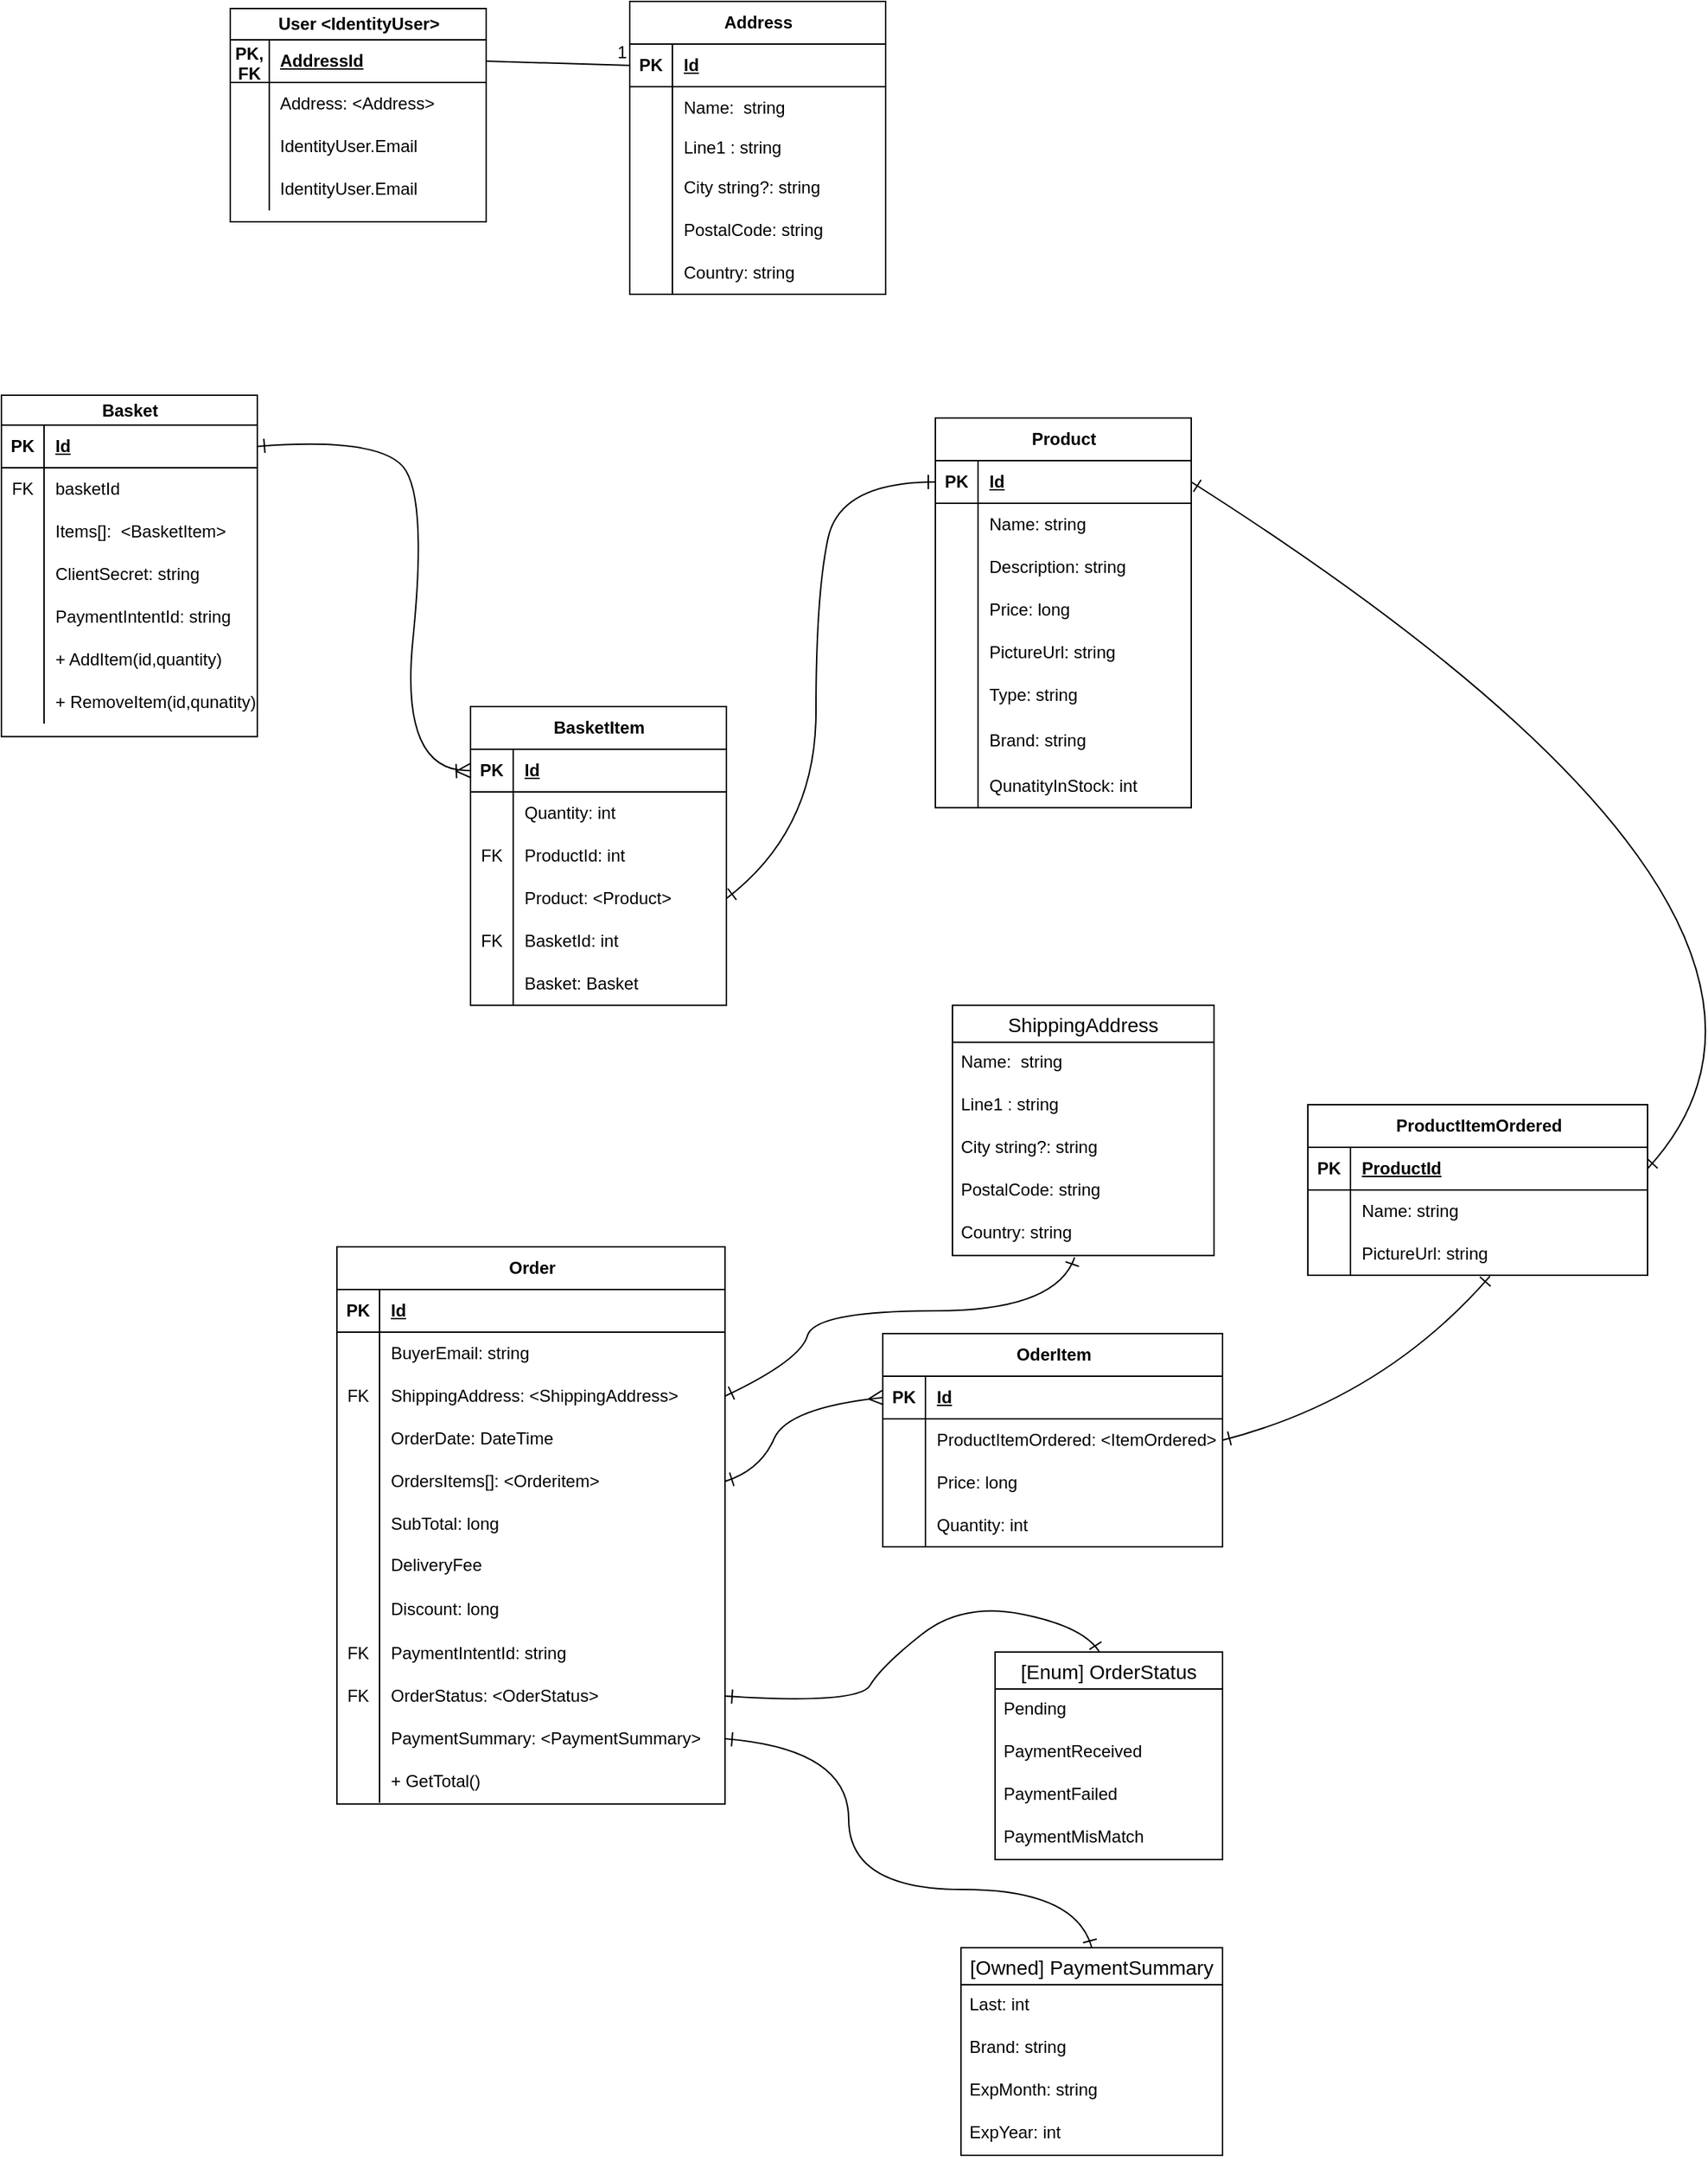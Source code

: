 <mxfile version="26.0.12">
  <diagram name="Sivu-1" id="HvRKw5ZoM2eXwWnfGudw">
    <mxGraphModel dx="1706" dy="1005" grid="0" gridSize="10" guides="1" tooltips="1" connect="1" arrows="1" fold="1" page="0" pageScale="1" pageWidth="827" pageHeight="1169" math="0" shadow="0">
      <root>
        <mxCell id="0" />
        <mxCell id="1" parent="0" />
        <mxCell id="ZfVEYonigFFIFZ_Zb2w7-5" value="User &amp;lt;IdentityUser&amp;gt;" style="shape=table;startSize=22;container=1;collapsible=1;childLayout=tableLayout;fixedRows=1;rowLines=0;fontStyle=1;align=center;resizeLast=1;html=1;" vertex="1" parent="1">
          <mxGeometry x="-318" y="268" width="180" height="150" as="geometry" />
        </mxCell>
        <mxCell id="ZfVEYonigFFIFZ_Zb2w7-6" value="" style="shape=tableRow;horizontal=0;startSize=0;swimlaneHead=0;swimlaneBody=0;fillColor=none;collapsible=0;dropTarget=0;points=[[0,0.5],[1,0.5]];portConstraint=eastwest;top=0;left=0;right=0;bottom=1;" vertex="1" parent="ZfVEYonigFFIFZ_Zb2w7-5">
          <mxGeometry y="22" width="180" height="30" as="geometry" />
        </mxCell>
        <mxCell id="ZfVEYonigFFIFZ_Zb2w7-7" value="PK, FK" style="shape=partialRectangle;connectable=0;fillColor=none;top=0;left=0;bottom=0;right=0;fontStyle=1;overflow=hidden;whiteSpace=wrap;html=1;" vertex="1" parent="ZfVEYonigFFIFZ_Zb2w7-6">
          <mxGeometry width="27.417" height="30" as="geometry">
            <mxRectangle width="27.417" height="30" as="alternateBounds" />
          </mxGeometry>
        </mxCell>
        <mxCell id="ZfVEYonigFFIFZ_Zb2w7-8" value="AddressId" style="shape=partialRectangle;connectable=0;fillColor=none;top=0;left=0;bottom=0;right=0;align=left;spacingLeft=6;fontStyle=5;overflow=hidden;whiteSpace=wrap;html=1;" vertex="1" parent="ZfVEYonigFFIFZ_Zb2w7-6">
          <mxGeometry x="27.417" width="152.583" height="30" as="geometry">
            <mxRectangle width="152.583" height="30" as="alternateBounds" />
          </mxGeometry>
        </mxCell>
        <mxCell id="ZfVEYonigFFIFZ_Zb2w7-9" value="" style="shape=tableRow;horizontal=0;startSize=0;swimlaneHead=0;swimlaneBody=0;fillColor=none;collapsible=0;dropTarget=0;points=[[0,0.5],[1,0.5]];portConstraint=eastwest;top=0;left=0;right=0;bottom=0;" vertex="1" parent="ZfVEYonigFFIFZ_Zb2w7-5">
          <mxGeometry y="52" width="180" height="30" as="geometry" />
        </mxCell>
        <mxCell id="ZfVEYonigFFIFZ_Zb2w7-10" value="" style="shape=partialRectangle;connectable=0;fillColor=none;top=0;left=0;bottom=0;right=0;editable=1;overflow=hidden;whiteSpace=wrap;html=1;" vertex="1" parent="ZfVEYonigFFIFZ_Zb2w7-9">
          <mxGeometry width="27.417" height="30" as="geometry">
            <mxRectangle width="27.417" height="30" as="alternateBounds" />
          </mxGeometry>
        </mxCell>
        <mxCell id="ZfVEYonigFFIFZ_Zb2w7-11" value="Address: &amp;lt;Address&amp;gt;" style="shape=partialRectangle;connectable=0;fillColor=none;top=0;left=0;bottom=0;right=0;align=left;spacingLeft=6;overflow=hidden;whiteSpace=wrap;html=1;" vertex="1" parent="ZfVEYonigFFIFZ_Zb2w7-9">
          <mxGeometry x="27.417" width="152.583" height="30" as="geometry">
            <mxRectangle width="152.583" height="30" as="alternateBounds" />
          </mxGeometry>
        </mxCell>
        <mxCell id="ZfVEYonigFFIFZ_Zb2w7-286" style="shape=tableRow;horizontal=0;startSize=0;swimlaneHead=0;swimlaneBody=0;fillColor=none;collapsible=0;dropTarget=0;points=[[0,0.5],[1,0.5]];portConstraint=eastwest;top=0;left=0;right=0;bottom=0;" vertex="1" parent="ZfVEYonigFFIFZ_Zb2w7-5">
          <mxGeometry y="82" width="180" height="30" as="geometry" />
        </mxCell>
        <mxCell id="ZfVEYonigFFIFZ_Zb2w7-287" style="shape=partialRectangle;connectable=0;fillColor=none;top=0;left=0;bottom=0;right=0;editable=1;overflow=hidden;whiteSpace=wrap;html=1;" vertex="1" parent="ZfVEYonigFFIFZ_Zb2w7-286">
          <mxGeometry width="27.417" height="30" as="geometry">
            <mxRectangle width="27.417" height="30" as="alternateBounds" />
          </mxGeometry>
        </mxCell>
        <mxCell id="ZfVEYonigFFIFZ_Zb2w7-288" value="IdentityUser.Email" style="shape=partialRectangle;connectable=0;fillColor=none;top=0;left=0;bottom=0;right=0;align=left;spacingLeft=6;overflow=hidden;whiteSpace=wrap;html=1;" vertex="1" parent="ZfVEYonigFFIFZ_Zb2w7-286">
          <mxGeometry x="27.417" width="152.583" height="30" as="geometry">
            <mxRectangle width="152.583" height="30" as="alternateBounds" />
          </mxGeometry>
        </mxCell>
        <mxCell id="ZfVEYonigFFIFZ_Zb2w7-289" style="shape=tableRow;horizontal=0;startSize=0;swimlaneHead=0;swimlaneBody=0;fillColor=none;collapsible=0;dropTarget=0;points=[[0,0.5],[1,0.5]];portConstraint=eastwest;top=0;left=0;right=0;bottom=0;" vertex="1" parent="ZfVEYonigFFIFZ_Zb2w7-5">
          <mxGeometry y="112" width="180" height="30" as="geometry" />
        </mxCell>
        <mxCell id="ZfVEYonigFFIFZ_Zb2w7-290" style="shape=partialRectangle;connectable=0;fillColor=none;top=0;left=0;bottom=0;right=0;editable=1;overflow=hidden;whiteSpace=wrap;html=1;" vertex="1" parent="ZfVEYonigFFIFZ_Zb2w7-289">
          <mxGeometry width="27.417" height="30" as="geometry">
            <mxRectangle width="27.417" height="30" as="alternateBounds" />
          </mxGeometry>
        </mxCell>
        <mxCell id="ZfVEYonigFFIFZ_Zb2w7-291" value="IdentityUser.Email" style="shape=partialRectangle;connectable=0;fillColor=none;top=0;left=0;bottom=0;right=0;align=left;spacingLeft=6;overflow=hidden;whiteSpace=wrap;html=1;" vertex="1" parent="ZfVEYonigFFIFZ_Zb2w7-289">
          <mxGeometry x="27.417" width="152.583" height="30" as="geometry">
            <mxRectangle width="152.583" height="30" as="alternateBounds" />
          </mxGeometry>
        </mxCell>
        <mxCell id="ZfVEYonigFFIFZ_Zb2w7-26" value="Address" style="shape=table;startSize=30;container=1;collapsible=1;childLayout=tableLayout;fixedRows=1;rowLines=0;fontStyle=1;align=center;resizeLast=1;html=1;swimlaneFillColor=default;" vertex="1" parent="1">
          <mxGeometry x="-37" y="263" width="180" height="206" as="geometry">
            <mxRectangle x="-202" y="375" width="64" height="30" as="alternateBounds" />
          </mxGeometry>
        </mxCell>
        <mxCell id="ZfVEYonigFFIFZ_Zb2w7-27" value="" style="shape=tableRow;horizontal=0;startSize=0;swimlaneHead=0;swimlaneBody=0;fillColor=none;collapsible=0;dropTarget=0;points=[[0,0.5],[1,0.5]];portConstraint=eastwest;top=0;left=0;right=0;bottom=1;" vertex="1" parent="ZfVEYonigFFIFZ_Zb2w7-26">
          <mxGeometry y="30" width="180" height="30" as="geometry" />
        </mxCell>
        <mxCell id="ZfVEYonigFFIFZ_Zb2w7-28" value="PK" style="shape=partialRectangle;connectable=0;fillColor=none;top=0;left=0;bottom=0;right=0;fontStyle=1;overflow=hidden;whiteSpace=wrap;html=1;" vertex="1" parent="ZfVEYonigFFIFZ_Zb2w7-27">
          <mxGeometry width="30" height="30" as="geometry">
            <mxRectangle width="30" height="30" as="alternateBounds" />
          </mxGeometry>
        </mxCell>
        <mxCell id="ZfVEYonigFFIFZ_Zb2w7-29" value="Id" style="shape=partialRectangle;connectable=0;fillColor=none;top=0;left=0;bottom=0;right=0;align=left;spacingLeft=6;fontStyle=5;overflow=hidden;whiteSpace=wrap;html=1;" vertex="1" parent="ZfVEYonigFFIFZ_Zb2w7-27">
          <mxGeometry x="30" width="150" height="30" as="geometry">
            <mxRectangle width="150" height="30" as="alternateBounds" />
          </mxGeometry>
        </mxCell>
        <mxCell id="ZfVEYonigFFIFZ_Zb2w7-30" value="" style="shape=tableRow;horizontal=0;startSize=0;swimlaneHead=0;swimlaneBody=0;fillColor=none;collapsible=0;dropTarget=0;points=[[0,0.5],[1,0.5]];portConstraint=eastwest;top=0;left=0;right=0;bottom=0;" vertex="1" parent="ZfVEYonigFFIFZ_Zb2w7-26">
          <mxGeometry y="60" width="180" height="30" as="geometry" />
        </mxCell>
        <mxCell id="ZfVEYonigFFIFZ_Zb2w7-31" value="" style="shape=partialRectangle;connectable=0;fillColor=none;top=0;left=0;bottom=0;right=0;editable=1;overflow=hidden;whiteSpace=wrap;html=1;" vertex="1" parent="ZfVEYonigFFIFZ_Zb2w7-30">
          <mxGeometry width="30" height="30" as="geometry">
            <mxRectangle width="30" height="30" as="alternateBounds" />
          </mxGeometry>
        </mxCell>
        <mxCell id="ZfVEYonigFFIFZ_Zb2w7-32" value="Name:&amp;nbsp; string&amp;nbsp;" style="shape=partialRectangle;connectable=0;fillColor=none;top=0;left=0;bottom=0;right=0;align=left;spacingLeft=6;overflow=hidden;whiteSpace=wrap;html=1;" vertex="1" parent="ZfVEYonigFFIFZ_Zb2w7-30">
          <mxGeometry x="30" width="150" height="30" as="geometry">
            <mxRectangle width="150" height="30" as="alternateBounds" />
          </mxGeometry>
        </mxCell>
        <mxCell id="ZfVEYonigFFIFZ_Zb2w7-33" value="" style="shape=tableRow;horizontal=0;startSize=0;swimlaneHead=0;swimlaneBody=0;fillColor=none;collapsible=0;dropTarget=0;points=[[0,0.5],[1,0.5]];portConstraint=eastwest;top=0;left=0;right=0;bottom=0;" vertex="1" parent="ZfVEYonigFFIFZ_Zb2w7-26">
          <mxGeometry y="90" width="180" height="26" as="geometry" />
        </mxCell>
        <mxCell id="ZfVEYonigFFIFZ_Zb2w7-34" value="" style="shape=partialRectangle;connectable=0;fillColor=none;top=0;left=0;bottom=0;right=0;editable=1;overflow=hidden;whiteSpace=wrap;html=1;" vertex="1" parent="ZfVEYonigFFIFZ_Zb2w7-33">
          <mxGeometry width="30" height="26" as="geometry">
            <mxRectangle width="30" height="26" as="alternateBounds" />
          </mxGeometry>
        </mxCell>
        <mxCell id="ZfVEYonigFFIFZ_Zb2w7-35" value="Line1 : string" style="shape=partialRectangle;connectable=0;fillColor=none;top=0;left=0;bottom=0;right=0;align=left;spacingLeft=6;overflow=hidden;whiteSpace=wrap;html=1;" vertex="1" parent="ZfVEYonigFFIFZ_Zb2w7-33">
          <mxGeometry x="30" width="150" height="26" as="geometry">
            <mxRectangle width="150" height="26" as="alternateBounds" />
          </mxGeometry>
        </mxCell>
        <mxCell id="ZfVEYonigFFIFZ_Zb2w7-36" value="" style="shape=tableRow;horizontal=0;startSize=0;swimlaneHead=0;swimlaneBody=0;fillColor=none;collapsible=0;dropTarget=0;points=[[0,0.5],[1,0.5]];portConstraint=eastwest;top=0;left=0;right=0;bottom=0;" vertex="1" parent="ZfVEYonigFFIFZ_Zb2w7-26">
          <mxGeometry y="116" width="180" height="30" as="geometry" />
        </mxCell>
        <mxCell id="ZfVEYonigFFIFZ_Zb2w7-37" value="" style="shape=partialRectangle;connectable=0;fillColor=none;top=0;left=0;bottom=0;right=0;editable=1;overflow=hidden;whiteSpace=wrap;html=1;" vertex="1" parent="ZfVEYonigFFIFZ_Zb2w7-36">
          <mxGeometry width="30" height="30" as="geometry">
            <mxRectangle width="30" height="30" as="alternateBounds" />
          </mxGeometry>
        </mxCell>
        <mxCell id="ZfVEYonigFFIFZ_Zb2w7-38" value="City string?: string" style="shape=partialRectangle;connectable=0;fillColor=none;top=0;left=0;bottom=0;right=0;align=left;spacingLeft=6;overflow=hidden;whiteSpace=wrap;html=1;" vertex="1" parent="ZfVEYonigFFIFZ_Zb2w7-36">
          <mxGeometry x="30" width="150" height="30" as="geometry">
            <mxRectangle width="150" height="30" as="alternateBounds" />
          </mxGeometry>
        </mxCell>
        <mxCell id="ZfVEYonigFFIFZ_Zb2w7-58" style="shape=tableRow;horizontal=0;startSize=0;swimlaneHead=0;swimlaneBody=0;fillColor=none;collapsible=0;dropTarget=0;points=[[0,0.5],[1,0.5]];portConstraint=eastwest;top=0;left=0;right=0;bottom=0;" vertex="1" parent="ZfVEYonigFFIFZ_Zb2w7-26">
          <mxGeometry y="146" width="180" height="30" as="geometry" />
        </mxCell>
        <mxCell id="ZfVEYonigFFIFZ_Zb2w7-59" style="shape=partialRectangle;connectable=0;fillColor=none;top=0;left=0;bottom=0;right=0;editable=1;overflow=hidden;whiteSpace=wrap;html=1;" vertex="1" parent="ZfVEYonigFFIFZ_Zb2w7-58">
          <mxGeometry width="30" height="30" as="geometry">
            <mxRectangle width="30" height="30" as="alternateBounds" />
          </mxGeometry>
        </mxCell>
        <mxCell id="ZfVEYonigFFIFZ_Zb2w7-60" value="PostalCode: string" style="shape=partialRectangle;connectable=0;fillColor=none;top=0;left=0;bottom=0;right=0;align=left;spacingLeft=6;overflow=hidden;whiteSpace=wrap;html=1;" vertex="1" parent="ZfVEYonigFFIFZ_Zb2w7-58">
          <mxGeometry x="30" width="150" height="30" as="geometry">
            <mxRectangle width="150" height="30" as="alternateBounds" />
          </mxGeometry>
        </mxCell>
        <mxCell id="ZfVEYonigFFIFZ_Zb2w7-61" style="shape=tableRow;horizontal=0;startSize=0;swimlaneHead=0;swimlaneBody=0;fillColor=none;collapsible=0;dropTarget=0;points=[[0,0.5],[1,0.5]];portConstraint=eastwest;top=0;left=0;right=0;bottom=0;" vertex="1" parent="ZfVEYonigFFIFZ_Zb2w7-26">
          <mxGeometry y="176" width="180" height="30" as="geometry" />
        </mxCell>
        <mxCell id="ZfVEYonigFFIFZ_Zb2w7-62" style="shape=partialRectangle;connectable=0;fillColor=none;top=0;left=0;bottom=0;right=0;editable=1;overflow=hidden;whiteSpace=wrap;html=1;" vertex="1" parent="ZfVEYonigFFIFZ_Zb2w7-61">
          <mxGeometry width="30" height="30" as="geometry">
            <mxRectangle width="30" height="30" as="alternateBounds" />
          </mxGeometry>
        </mxCell>
        <mxCell id="ZfVEYonigFFIFZ_Zb2w7-63" value="Country: string" style="shape=partialRectangle;connectable=0;fillColor=none;top=0;left=0;bottom=0;right=0;align=left;spacingLeft=6;overflow=hidden;whiteSpace=wrap;html=1;" vertex="1" parent="ZfVEYonigFFIFZ_Zb2w7-61">
          <mxGeometry x="30" width="150" height="30" as="geometry">
            <mxRectangle width="150" height="30" as="alternateBounds" />
          </mxGeometry>
        </mxCell>
        <mxCell id="ZfVEYonigFFIFZ_Zb2w7-42" value="Product" style="shape=table;startSize=30;container=1;collapsible=1;childLayout=tableLayout;fixedRows=1;rowLines=0;fontStyle=1;align=center;resizeLast=1;html=1;" vertex="1" parent="1">
          <mxGeometry x="178" y="556" width="180" height="274.083" as="geometry" />
        </mxCell>
        <mxCell id="ZfVEYonigFFIFZ_Zb2w7-43" value="" style="shape=tableRow;horizontal=0;startSize=0;swimlaneHead=0;swimlaneBody=0;fillColor=none;collapsible=0;dropTarget=0;points=[[0,0.5],[1,0.5]];portConstraint=eastwest;top=0;left=0;right=0;bottom=1;" vertex="1" parent="ZfVEYonigFFIFZ_Zb2w7-42">
          <mxGeometry y="30" width="180" height="30" as="geometry" />
        </mxCell>
        <mxCell id="ZfVEYonigFFIFZ_Zb2w7-44" value="PK" style="shape=partialRectangle;connectable=0;fillColor=none;top=0;left=0;bottom=0;right=0;fontStyle=1;overflow=hidden;whiteSpace=wrap;html=1;" vertex="1" parent="ZfVEYonigFFIFZ_Zb2w7-43">
          <mxGeometry width="30" height="30" as="geometry">
            <mxRectangle width="30" height="30" as="alternateBounds" />
          </mxGeometry>
        </mxCell>
        <mxCell id="ZfVEYonigFFIFZ_Zb2w7-45" value="Id" style="shape=partialRectangle;connectable=0;fillColor=none;top=0;left=0;bottom=0;right=0;align=left;spacingLeft=6;fontStyle=5;overflow=hidden;whiteSpace=wrap;html=1;" vertex="1" parent="ZfVEYonigFFIFZ_Zb2w7-43">
          <mxGeometry x="30" width="150" height="30" as="geometry">
            <mxRectangle width="150" height="30" as="alternateBounds" />
          </mxGeometry>
        </mxCell>
        <mxCell id="ZfVEYonigFFIFZ_Zb2w7-46" value="" style="shape=tableRow;horizontal=0;startSize=0;swimlaneHead=0;swimlaneBody=0;fillColor=none;collapsible=0;dropTarget=0;points=[[0,0.5],[1,0.5]];portConstraint=eastwest;top=0;left=0;right=0;bottom=0;" vertex="1" parent="ZfVEYonigFFIFZ_Zb2w7-42">
          <mxGeometry y="60" width="180" height="30" as="geometry" />
        </mxCell>
        <mxCell id="ZfVEYonigFFIFZ_Zb2w7-47" value="" style="shape=partialRectangle;connectable=0;fillColor=none;top=0;left=0;bottom=0;right=0;editable=1;overflow=hidden;whiteSpace=wrap;html=1;" vertex="1" parent="ZfVEYonigFFIFZ_Zb2w7-46">
          <mxGeometry width="30" height="30" as="geometry">
            <mxRectangle width="30" height="30" as="alternateBounds" />
          </mxGeometry>
        </mxCell>
        <mxCell id="ZfVEYonigFFIFZ_Zb2w7-48" value="Name: string" style="shape=partialRectangle;connectable=0;fillColor=none;top=0;left=0;bottom=0;right=0;align=left;spacingLeft=6;overflow=hidden;whiteSpace=wrap;html=1;" vertex="1" parent="ZfVEYonigFFIFZ_Zb2w7-46">
          <mxGeometry x="30" width="150" height="30" as="geometry">
            <mxRectangle width="150" height="30" as="alternateBounds" />
          </mxGeometry>
        </mxCell>
        <mxCell id="ZfVEYonigFFIFZ_Zb2w7-49" value="" style="shape=tableRow;horizontal=0;startSize=0;swimlaneHead=0;swimlaneBody=0;fillColor=none;collapsible=0;dropTarget=0;points=[[0,0.5],[1,0.5]];portConstraint=eastwest;top=0;left=0;right=0;bottom=0;" vertex="1" parent="ZfVEYonigFFIFZ_Zb2w7-42">
          <mxGeometry y="90" width="180" height="30" as="geometry" />
        </mxCell>
        <mxCell id="ZfVEYonigFFIFZ_Zb2w7-50" value="" style="shape=partialRectangle;connectable=0;fillColor=none;top=0;left=0;bottom=0;right=0;editable=1;overflow=hidden;whiteSpace=wrap;html=1;" vertex="1" parent="ZfVEYonigFFIFZ_Zb2w7-49">
          <mxGeometry width="30" height="30" as="geometry">
            <mxRectangle width="30" height="30" as="alternateBounds" />
          </mxGeometry>
        </mxCell>
        <mxCell id="ZfVEYonigFFIFZ_Zb2w7-51" value="Description: string" style="shape=partialRectangle;connectable=0;fillColor=none;top=0;left=0;bottom=0;right=0;align=left;spacingLeft=6;overflow=hidden;whiteSpace=wrap;html=1;" vertex="1" parent="ZfVEYonigFFIFZ_Zb2w7-49">
          <mxGeometry x="30" width="150" height="30" as="geometry">
            <mxRectangle width="150" height="30" as="alternateBounds" />
          </mxGeometry>
        </mxCell>
        <mxCell id="ZfVEYonigFFIFZ_Zb2w7-52" value="" style="shape=tableRow;horizontal=0;startSize=0;swimlaneHead=0;swimlaneBody=0;fillColor=none;collapsible=0;dropTarget=0;points=[[0,0.5],[1,0.5]];portConstraint=eastwest;top=0;left=0;right=0;bottom=0;" vertex="1" parent="ZfVEYonigFFIFZ_Zb2w7-42">
          <mxGeometry y="120" width="180" height="30" as="geometry" />
        </mxCell>
        <mxCell id="ZfVEYonigFFIFZ_Zb2w7-53" value="" style="shape=partialRectangle;connectable=0;fillColor=none;top=0;left=0;bottom=0;right=0;editable=1;overflow=hidden;whiteSpace=wrap;html=1;" vertex="1" parent="ZfVEYonigFFIFZ_Zb2w7-52">
          <mxGeometry width="30" height="30" as="geometry">
            <mxRectangle width="30" height="30" as="alternateBounds" />
          </mxGeometry>
        </mxCell>
        <mxCell id="ZfVEYonigFFIFZ_Zb2w7-54" value="Price: long" style="shape=partialRectangle;connectable=0;fillColor=none;top=0;left=0;bottom=0;right=0;align=left;spacingLeft=6;overflow=hidden;whiteSpace=wrap;html=1;" vertex="1" parent="ZfVEYonigFFIFZ_Zb2w7-52">
          <mxGeometry x="30" width="150" height="30" as="geometry">
            <mxRectangle width="150" height="30" as="alternateBounds" />
          </mxGeometry>
        </mxCell>
        <mxCell id="ZfVEYonigFFIFZ_Zb2w7-69" style="shape=tableRow;horizontal=0;startSize=0;swimlaneHead=0;swimlaneBody=0;fillColor=none;collapsible=0;dropTarget=0;points=[[0,0.5],[1,0.5]];portConstraint=eastwest;top=0;left=0;right=0;bottom=0;" vertex="1" parent="ZfVEYonigFFIFZ_Zb2w7-42">
          <mxGeometry y="150" width="180" height="30" as="geometry" />
        </mxCell>
        <mxCell id="ZfVEYonigFFIFZ_Zb2w7-70" style="shape=partialRectangle;connectable=0;fillColor=none;top=0;left=0;bottom=0;right=0;editable=1;overflow=hidden;whiteSpace=wrap;html=1;" vertex="1" parent="ZfVEYonigFFIFZ_Zb2w7-69">
          <mxGeometry width="30" height="30" as="geometry">
            <mxRectangle width="30" height="30" as="alternateBounds" />
          </mxGeometry>
        </mxCell>
        <mxCell id="ZfVEYonigFFIFZ_Zb2w7-71" value="PictureUrl: string" style="shape=partialRectangle;connectable=0;fillColor=none;top=0;left=0;bottom=0;right=0;align=left;spacingLeft=6;overflow=hidden;whiteSpace=wrap;html=1;" vertex="1" parent="ZfVEYonigFFIFZ_Zb2w7-69">
          <mxGeometry x="30" width="150" height="30" as="geometry">
            <mxRectangle width="150" height="30" as="alternateBounds" />
          </mxGeometry>
        </mxCell>
        <mxCell id="ZfVEYonigFFIFZ_Zb2w7-72" style="shape=tableRow;horizontal=0;startSize=0;swimlaneHead=0;swimlaneBody=0;fillColor=none;collapsible=0;dropTarget=0;points=[[0,0.5],[1,0.5]];portConstraint=eastwest;top=0;left=0;right=0;bottom=0;" vertex="1" parent="ZfVEYonigFFIFZ_Zb2w7-42">
          <mxGeometry y="180" width="180" height="30" as="geometry" />
        </mxCell>
        <mxCell id="ZfVEYonigFFIFZ_Zb2w7-73" style="shape=partialRectangle;connectable=0;fillColor=none;top=0;left=0;bottom=0;right=0;editable=1;overflow=hidden;whiteSpace=wrap;html=1;" vertex="1" parent="ZfVEYonigFFIFZ_Zb2w7-72">
          <mxGeometry width="30" height="30" as="geometry">
            <mxRectangle width="30" height="30" as="alternateBounds" />
          </mxGeometry>
        </mxCell>
        <mxCell id="ZfVEYonigFFIFZ_Zb2w7-74" value="Type: string" style="shape=partialRectangle;connectable=0;fillColor=none;top=0;left=0;bottom=0;right=0;align=left;spacingLeft=6;overflow=hidden;whiteSpace=wrap;html=1;" vertex="1" parent="ZfVEYonigFFIFZ_Zb2w7-72">
          <mxGeometry x="30" width="150" height="30" as="geometry">
            <mxRectangle width="150" height="30" as="alternateBounds" />
          </mxGeometry>
        </mxCell>
        <mxCell id="ZfVEYonigFFIFZ_Zb2w7-75" style="shape=tableRow;horizontal=0;startSize=0;swimlaneHead=0;swimlaneBody=0;fillColor=none;collapsible=0;dropTarget=0;points=[[0,0.5],[1,0.5]];portConstraint=eastwest;top=0;left=0;right=0;bottom=0;" vertex="1" parent="ZfVEYonigFFIFZ_Zb2w7-42">
          <mxGeometry y="210" width="180" height="34" as="geometry" />
        </mxCell>
        <mxCell id="ZfVEYonigFFIFZ_Zb2w7-76" style="shape=partialRectangle;connectable=0;fillColor=none;top=0;left=0;bottom=0;right=0;editable=1;overflow=hidden;whiteSpace=wrap;html=1;" vertex="1" parent="ZfVEYonigFFIFZ_Zb2w7-75">
          <mxGeometry width="30" height="34" as="geometry">
            <mxRectangle width="30" height="34" as="alternateBounds" />
          </mxGeometry>
        </mxCell>
        <mxCell id="ZfVEYonigFFIFZ_Zb2w7-77" value="Brand: string" style="shape=partialRectangle;connectable=0;fillColor=none;top=0;left=0;bottom=0;right=0;align=left;spacingLeft=6;overflow=hidden;whiteSpace=wrap;html=1;" vertex="1" parent="ZfVEYonigFFIFZ_Zb2w7-75">
          <mxGeometry x="30" width="150" height="34" as="geometry">
            <mxRectangle width="150" height="34" as="alternateBounds" />
          </mxGeometry>
        </mxCell>
        <mxCell id="ZfVEYonigFFIFZ_Zb2w7-78" style="shape=tableRow;horizontal=0;startSize=0;swimlaneHead=0;swimlaneBody=0;fillColor=none;collapsible=0;dropTarget=0;points=[[0,0.5],[1,0.5]];portConstraint=eastwest;top=0;left=0;right=0;bottom=0;" vertex="1" parent="ZfVEYonigFFIFZ_Zb2w7-42">
          <mxGeometry y="244" width="180" height="30" as="geometry" />
        </mxCell>
        <mxCell id="ZfVEYonigFFIFZ_Zb2w7-79" style="shape=partialRectangle;connectable=0;fillColor=none;top=0;left=0;bottom=0;right=0;editable=1;overflow=hidden;whiteSpace=wrap;html=1;" vertex="1" parent="ZfVEYonigFFIFZ_Zb2w7-78">
          <mxGeometry width="30" height="30" as="geometry">
            <mxRectangle width="30" height="30" as="alternateBounds" />
          </mxGeometry>
        </mxCell>
        <mxCell id="ZfVEYonigFFIFZ_Zb2w7-80" value="QunatityInStock: int" style="shape=partialRectangle;connectable=0;fillColor=none;top=0;left=0;bottom=0;right=0;align=left;spacingLeft=6;overflow=hidden;whiteSpace=wrap;html=1;" vertex="1" parent="ZfVEYonigFFIFZ_Zb2w7-78">
          <mxGeometry x="30" width="150" height="30" as="geometry">
            <mxRectangle width="150" height="30" as="alternateBounds" />
          </mxGeometry>
        </mxCell>
        <mxCell id="ZfVEYonigFFIFZ_Zb2w7-67" value="" style="endArrow=none;html=1;rounded=0;fontSize=12;startSize=8;endSize=8;curved=1;entryX=0;entryY=0.5;entryDx=0;entryDy=0;exitX=1;exitY=0.5;exitDx=0;exitDy=0;" edge="1" parent="1" source="ZfVEYonigFFIFZ_Zb2w7-6" target="ZfVEYonigFFIFZ_Zb2w7-27">
          <mxGeometry relative="1" as="geometry">
            <mxPoint x="-187" y="618" as="sourcePoint" />
            <mxPoint x="-27" y="618" as="targetPoint" />
          </mxGeometry>
        </mxCell>
        <mxCell id="ZfVEYonigFFIFZ_Zb2w7-68" value="1" style="resizable=0;html=1;whiteSpace=wrap;align=right;verticalAlign=bottom;" connectable="0" vertex="1" parent="ZfVEYonigFFIFZ_Zb2w7-67">
          <mxGeometry x="1" relative="1" as="geometry" />
        </mxCell>
        <mxCell id="ZfVEYonigFFIFZ_Zb2w7-81" value="Basket" style="shape=table;startSize=21;container=1;collapsible=1;childLayout=tableLayout;fixedRows=1;rowLines=0;fontStyle=1;align=center;resizeLast=1;html=1;" vertex="1" parent="1">
          <mxGeometry x="-479" y="540" width="180" height="240.083" as="geometry" />
        </mxCell>
        <mxCell id="ZfVEYonigFFIFZ_Zb2w7-82" value="" style="shape=tableRow;horizontal=0;startSize=0;swimlaneHead=0;swimlaneBody=0;fillColor=none;collapsible=0;dropTarget=0;points=[[0,0.5],[1,0.5]];portConstraint=eastwest;top=0;left=0;right=0;bottom=1;" vertex="1" parent="ZfVEYonigFFIFZ_Zb2w7-81">
          <mxGeometry y="21" width="180" height="30" as="geometry" />
        </mxCell>
        <mxCell id="ZfVEYonigFFIFZ_Zb2w7-83" value="PK" style="shape=partialRectangle;connectable=0;fillColor=none;top=0;left=0;bottom=0;right=0;fontStyle=1;overflow=hidden;whiteSpace=wrap;html=1;" vertex="1" parent="ZfVEYonigFFIFZ_Zb2w7-82">
          <mxGeometry width="30" height="30" as="geometry">
            <mxRectangle width="30" height="30" as="alternateBounds" />
          </mxGeometry>
        </mxCell>
        <mxCell id="ZfVEYonigFFIFZ_Zb2w7-84" value="Id" style="shape=partialRectangle;connectable=0;fillColor=none;top=0;left=0;bottom=0;right=0;align=left;spacingLeft=6;fontStyle=5;overflow=hidden;whiteSpace=wrap;html=1;" vertex="1" parent="ZfVEYonigFFIFZ_Zb2w7-82">
          <mxGeometry x="30" width="150" height="30" as="geometry">
            <mxRectangle width="150" height="30" as="alternateBounds" />
          </mxGeometry>
        </mxCell>
        <mxCell id="ZfVEYonigFFIFZ_Zb2w7-85" value="" style="shape=tableRow;horizontal=0;startSize=0;swimlaneHead=0;swimlaneBody=0;fillColor=none;collapsible=0;dropTarget=0;points=[[0,0.5],[1,0.5]];portConstraint=eastwest;top=0;left=0;right=0;bottom=0;" vertex="1" parent="ZfVEYonigFFIFZ_Zb2w7-81">
          <mxGeometry y="51" width="180" height="30" as="geometry" />
        </mxCell>
        <mxCell id="ZfVEYonigFFIFZ_Zb2w7-86" value="FK" style="shape=partialRectangle;connectable=0;fillColor=none;top=0;left=0;bottom=0;right=0;editable=1;overflow=hidden;whiteSpace=wrap;html=1;" vertex="1" parent="ZfVEYonigFFIFZ_Zb2w7-85">
          <mxGeometry width="30" height="30" as="geometry">
            <mxRectangle width="30" height="30" as="alternateBounds" />
          </mxGeometry>
        </mxCell>
        <mxCell id="ZfVEYonigFFIFZ_Zb2w7-87" value="basketId" style="shape=partialRectangle;connectable=0;fillColor=none;top=0;left=0;bottom=0;right=0;align=left;spacingLeft=6;overflow=hidden;whiteSpace=wrap;html=1;" vertex="1" parent="ZfVEYonigFFIFZ_Zb2w7-85">
          <mxGeometry x="30" width="150" height="30" as="geometry">
            <mxRectangle width="150" height="30" as="alternateBounds" />
          </mxGeometry>
        </mxCell>
        <mxCell id="ZfVEYonigFFIFZ_Zb2w7-88" value="" style="shape=tableRow;horizontal=0;startSize=0;swimlaneHead=0;swimlaneBody=0;fillColor=none;collapsible=0;dropTarget=0;points=[[0,0.5],[1,0.5]];portConstraint=eastwest;top=0;left=0;right=0;bottom=0;" vertex="1" parent="ZfVEYonigFFIFZ_Zb2w7-81">
          <mxGeometry y="81" width="180" height="30" as="geometry" />
        </mxCell>
        <mxCell id="ZfVEYonigFFIFZ_Zb2w7-89" value="" style="shape=partialRectangle;connectable=0;fillColor=none;top=0;left=0;bottom=0;right=0;editable=1;overflow=hidden;whiteSpace=wrap;html=1;" vertex="1" parent="ZfVEYonigFFIFZ_Zb2w7-88">
          <mxGeometry width="30" height="30" as="geometry">
            <mxRectangle width="30" height="30" as="alternateBounds" />
          </mxGeometry>
        </mxCell>
        <mxCell id="ZfVEYonigFFIFZ_Zb2w7-90" value="Items[]:&amp;nbsp; &amp;lt;BasketItem&amp;gt;" style="shape=partialRectangle;connectable=0;fillColor=none;top=0;left=0;bottom=0;right=0;align=left;spacingLeft=6;overflow=hidden;whiteSpace=wrap;html=1;" vertex="1" parent="ZfVEYonigFFIFZ_Zb2w7-88">
          <mxGeometry x="30" width="150" height="30" as="geometry">
            <mxRectangle width="150" height="30" as="alternateBounds" />
          </mxGeometry>
        </mxCell>
        <mxCell id="ZfVEYonigFFIFZ_Zb2w7-91" value="" style="shape=tableRow;horizontal=0;startSize=0;swimlaneHead=0;swimlaneBody=0;fillColor=none;collapsible=0;dropTarget=0;points=[[0,0.5],[1,0.5]];portConstraint=eastwest;top=0;left=0;right=0;bottom=0;" vertex="1" parent="ZfVEYonigFFIFZ_Zb2w7-81">
          <mxGeometry y="111" width="180" height="30" as="geometry" />
        </mxCell>
        <mxCell id="ZfVEYonigFFIFZ_Zb2w7-92" value="" style="shape=partialRectangle;connectable=0;fillColor=none;top=0;left=0;bottom=0;right=0;editable=1;overflow=hidden;whiteSpace=wrap;html=1;" vertex="1" parent="ZfVEYonigFFIFZ_Zb2w7-91">
          <mxGeometry width="30" height="30" as="geometry">
            <mxRectangle width="30" height="30" as="alternateBounds" />
          </mxGeometry>
        </mxCell>
        <mxCell id="ZfVEYonigFFIFZ_Zb2w7-93" value="ClientSecret: string" style="shape=partialRectangle;connectable=0;fillColor=none;top=0;left=0;bottom=0;right=0;align=left;spacingLeft=6;overflow=hidden;whiteSpace=wrap;html=1;" vertex="1" parent="ZfVEYonigFFIFZ_Zb2w7-91">
          <mxGeometry x="30" width="150" height="30" as="geometry">
            <mxRectangle width="150" height="30" as="alternateBounds" />
          </mxGeometry>
        </mxCell>
        <mxCell id="ZfVEYonigFFIFZ_Zb2w7-94" style="shape=tableRow;horizontal=0;startSize=0;swimlaneHead=0;swimlaneBody=0;fillColor=none;collapsible=0;dropTarget=0;points=[[0,0.5],[1,0.5]];portConstraint=eastwest;top=0;left=0;right=0;bottom=0;" vertex="1" parent="ZfVEYonigFFIFZ_Zb2w7-81">
          <mxGeometry y="141" width="180" height="30" as="geometry" />
        </mxCell>
        <mxCell id="ZfVEYonigFFIFZ_Zb2w7-95" style="shape=partialRectangle;connectable=0;fillColor=none;top=0;left=0;bottom=0;right=0;editable=1;overflow=hidden;whiteSpace=wrap;html=1;" vertex="1" parent="ZfVEYonigFFIFZ_Zb2w7-94">
          <mxGeometry width="30" height="30" as="geometry">
            <mxRectangle width="30" height="30" as="alternateBounds" />
          </mxGeometry>
        </mxCell>
        <mxCell id="ZfVEYonigFFIFZ_Zb2w7-96" value="PaymentIntentId: string" style="shape=partialRectangle;connectable=0;fillColor=none;top=0;left=0;bottom=0;right=0;align=left;spacingLeft=6;overflow=hidden;whiteSpace=wrap;html=1;" vertex="1" parent="ZfVEYonigFFIFZ_Zb2w7-94">
          <mxGeometry x="30" width="150" height="30" as="geometry">
            <mxRectangle width="150" height="30" as="alternateBounds" />
          </mxGeometry>
        </mxCell>
        <mxCell id="ZfVEYonigFFIFZ_Zb2w7-106" style="shape=tableRow;horizontal=0;startSize=0;swimlaneHead=0;swimlaneBody=0;fillColor=none;collapsible=0;dropTarget=0;points=[[0,0.5],[1,0.5]];portConstraint=eastwest;top=0;left=0;right=0;bottom=0;" vertex="1" parent="ZfVEYonigFFIFZ_Zb2w7-81">
          <mxGeometry y="171" width="180" height="30" as="geometry" />
        </mxCell>
        <mxCell id="ZfVEYonigFFIFZ_Zb2w7-107" style="shape=partialRectangle;connectable=0;fillColor=none;top=0;left=0;bottom=0;right=0;editable=1;overflow=hidden;whiteSpace=wrap;html=1;" vertex="1" parent="ZfVEYonigFFIFZ_Zb2w7-106">
          <mxGeometry width="30" height="30" as="geometry">
            <mxRectangle width="30" height="30" as="alternateBounds" />
          </mxGeometry>
        </mxCell>
        <mxCell id="ZfVEYonigFFIFZ_Zb2w7-108" value="+ AddItem(id,quantity)" style="shape=partialRectangle;connectable=0;fillColor=none;top=0;left=0;bottom=0;right=0;align=left;spacingLeft=6;overflow=hidden;whiteSpace=wrap;html=1;" vertex="1" parent="ZfVEYonigFFIFZ_Zb2w7-106">
          <mxGeometry x="30" width="150" height="30" as="geometry">
            <mxRectangle width="150" height="30" as="alternateBounds" />
          </mxGeometry>
        </mxCell>
        <mxCell id="ZfVEYonigFFIFZ_Zb2w7-109" style="shape=tableRow;horizontal=0;startSize=0;swimlaneHead=0;swimlaneBody=0;fillColor=none;collapsible=0;dropTarget=0;points=[[0,0.5],[1,0.5]];portConstraint=eastwest;top=0;left=0;right=0;bottom=0;" vertex="1" parent="ZfVEYonigFFIFZ_Zb2w7-81">
          <mxGeometry y="201" width="180" height="30" as="geometry" />
        </mxCell>
        <mxCell id="ZfVEYonigFFIFZ_Zb2w7-110" style="shape=partialRectangle;connectable=0;fillColor=none;top=0;left=0;bottom=0;right=0;editable=1;overflow=hidden;whiteSpace=wrap;html=1;" vertex="1" parent="ZfVEYonigFFIFZ_Zb2w7-109">
          <mxGeometry width="30" height="30" as="geometry">
            <mxRectangle width="30" height="30" as="alternateBounds" />
          </mxGeometry>
        </mxCell>
        <mxCell id="ZfVEYonigFFIFZ_Zb2w7-111" value="+ RemoveItem(id,qunatity)" style="shape=partialRectangle;connectable=0;fillColor=none;top=0;left=0;bottom=0;right=0;align=left;spacingLeft=6;overflow=hidden;whiteSpace=wrap;html=1;" vertex="1" parent="ZfVEYonigFFIFZ_Zb2w7-109">
          <mxGeometry x="30" width="150" height="30" as="geometry">
            <mxRectangle width="150" height="30" as="alternateBounds" />
          </mxGeometry>
        </mxCell>
        <mxCell id="ZfVEYonigFFIFZ_Zb2w7-112" value="BasketItem" style="shape=table;startSize=30;container=1;collapsible=1;childLayout=tableLayout;fixedRows=1;rowLines=0;fontStyle=1;align=center;resizeLast=1;html=1;" vertex="1" parent="1">
          <mxGeometry x="-149" y="759.0" width="180" height="210.083" as="geometry" />
        </mxCell>
        <mxCell id="ZfVEYonigFFIFZ_Zb2w7-113" value="" style="shape=tableRow;horizontal=0;startSize=0;swimlaneHead=0;swimlaneBody=0;fillColor=none;collapsible=0;dropTarget=0;points=[[0,0.5],[1,0.5]];portConstraint=eastwest;top=0;left=0;right=0;bottom=1;" vertex="1" parent="ZfVEYonigFFIFZ_Zb2w7-112">
          <mxGeometry y="30" width="180" height="30" as="geometry" />
        </mxCell>
        <mxCell id="ZfVEYonigFFIFZ_Zb2w7-114" value="PK" style="shape=partialRectangle;connectable=0;fillColor=none;top=0;left=0;bottom=0;right=0;fontStyle=1;overflow=hidden;whiteSpace=wrap;html=1;" vertex="1" parent="ZfVEYonigFFIFZ_Zb2w7-113">
          <mxGeometry width="30" height="30" as="geometry">
            <mxRectangle width="30" height="30" as="alternateBounds" />
          </mxGeometry>
        </mxCell>
        <mxCell id="ZfVEYonigFFIFZ_Zb2w7-115" value="Id" style="shape=partialRectangle;connectable=0;fillColor=none;top=0;left=0;bottom=0;right=0;align=left;spacingLeft=6;fontStyle=5;overflow=hidden;whiteSpace=wrap;html=1;" vertex="1" parent="ZfVEYonigFFIFZ_Zb2w7-113">
          <mxGeometry x="30" width="150" height="30" as="geometry">
            <mxRectangle width="150" height="30" as="alternateBounds" />
          </mxGeometry>
        </mxCell>
        <mxCell id="ZfVEYonigFFIFZ_Zb2w7-116" value="" style="shape=tableRow;horizontal=0;startSize=0;swimlaneHead=0;swimlaneBody=0;fillColor=none;collapsible=0;dropTarget=0;points=[[0,0.5],[1,0.5]];portConstraint=eastwest;top=0;left=0;right=0;bottom=0;" vertex="1" parent="ZfVEYonigFFIFZ_Zb2w7-112">
          <mxGeometry y="60" width="180" height="30" as="geometry" />
        </mxCell>
        <mxCell id="ZfVEYonigFFIFZ_Zb2w7-117" value="" style="shape=partialRectangle;connectable=0;fillColor=none;top=0;left=0;bottom=0;right=0;editable=1;overflow=hidden;whiteSpace=wrap;html=1;" vertex="1" parent="ZfVEYonigFFIFZ_Zb2w7-116">
          <mxGeometry width="30" height="30" as="geometry">
            <mxRectangle width="30" height="30" as="alternateBounds" />
          </mxGeometry>
        </mxCell>
        <mxCell id="ZfVEYonigFFIFZ_Zb2w7-118" value="Quantity: int" style="shape=partialRectangle;connectable=0;fillColor=none;top=0;left=0;bottom=0;right=0;align=left;spacingLeft=6;overflow=hidden;whiteSpace=wrap;html=1;" vertex="1" parent="ZfVEYonigFFIFZ_Zb2w7-116">
          <mxGeometry x="30" width="150" height="30" as="geometry">
            <mxRectangle width="150" height="30" as="alternateBounds" />
          </mxGeometry>
        </mxCell>
        <mxCell id="ZfVEYonigFFIFZ_Zb2w7-119" value="" style="shape=tableRow;horizontal=0;startSize=0;swimlaneHead=0;swimlaneBody=0;fillColor=none;collapsible=0;dropTarget=0;points=[[0,0.5],[1,0.5]];portConstraint=eastwest;top=0;left=0;right=0;bottom=0;" vertex="1" parent="ZfVEYonigFFIFZ_Zb2w7-112">
          <mxGeometry y="90" width="180" height="30" as="geometry" />
        </mxCell>
        <mxCell id="ZfVEYonigFFIFZ_Zb2w7-120" value="FK" style="shape=partialRectangle;connectable=0;fillColor=none;top=0;left=0;bottom=0;right=0;editable=1;overflow=hidden;whiteSpace=wrap;html=1;" vertex="1" parent="ZfVEYonigFFIFZ_Zb2w7-119">
          <mxGeometry width="30" height="30" as="geometry">
            <mxRectangle width="30" height="30" as="alternateBounds" />
          </mxGeometry>
        </mxCell>
        <mxCell id="ZfVEYonigFFIFZ_Zb2w7-121" value="ProductId: int" style="shape=partialRectangle;connectable=0;fillColor=none;top=0;left=0;bottom=0;right=0;align=left;spacingLeft=6;overflow=hidden;whiteSpace=wrap;html=1;" vertex="1" parent="ZfVEYonigFFIFZ_Zb2w7-119">
          <mxGeometry x="30" width="150" height="30" as="geometry">
            <mxRectangle width="150" height="30" as="alternateBounds" />
          </mxGeometry>
        </mxCell>
        <mxCell id="ZfVEYonigFFIFZ_Zb2w7-122" value="" style="shape=tableRow;horizontal=0;startSize=0;swimlaneHead=0;swimlaneBody=0;fillColor=none;collapsible=0;dropTarget=0;points=[[0,0.5],[1,0.5]];portConstraint=eastwest;top=0;left=0;right=0;bottom=0;" vertex="1" parent="ZfVEYonigFFIFZ_Zb2w7-112">
          <mxGeometry y="120" width="180" height="30" as="geometry" />
        </mxCell>
        <mxCell id="ZfVEYonigFFIFZ_Zb2w7-123" value="" style="shape=partialRectangle;connectable=0;fillColor=none;top=0;left=0;bottom=0;right=0;editable=1;overflow=hidden;whiteSpace=wrap;html=1;" vertex="1" parent="ZfVEYonigFFIFZ_Zb2w7-122">
          <mxGeometry width="30" height="30" as="geometry">
            <mxRectangle width="30" height="30" as="alternateBounds" />
          </mxGeometry>
        </mxCell>
        <mxCell id="ZfVEYonigFFIFZ_Zb2w7-124" value="Product: &amp;lt;Product&amp;gt;" style="shape=partialRectangle;connectable=0;fillColor=none;top=0;left=0;bottom=0;right=0;align=left;spacingLeft=6;overflow=hidden;whiteSpace=wrap;html=1;" vertex="1" parent="ZfVEYonigFFIFZ_Zb2w7-122">
          <mxGeometry x="30" width="150" height="30" as="geometry">
            <mxRectangle width="150" height="30" as="alternateBounds" />
          </mxGeometry>
        </mxCell>
        <mxCell id="ZfVEYonigFFIFZ_Zb2w7-125" style="shape=tableRow;horizontal=0;startSize=0;swimlaneHead=0;swimlaneBody=0;fillColor=none;collapsible=0;dropTarget=0;points=[[0,0.5],[1,0.5]];portConstraint=eastwest;top=0;left=0;right=0;bottom=0;" vertex="1" parent="ZfVEYonigFFIFZ_Zb2w7-112">
          <mxGeometry y="150" width="180" height="30" as="geometry" />
        </mxCell>
        <mxCell id="ZfVEYonigFFIFZ_Zb2w7-126" value="FK" style="shape=partialRectangle;connectable=0;fillColor=none;top=0;left=0;bottom=0;right=0;editable=1;overflow=hidden;whiteSpace=wrap;html=1;" vertex="1" parent="ZfVEYonigFFIFZ_Zb2w7-125">
          <mxGeometry width="30" height="30" as="geometry">
            <mxRectangle width="30" height="30" as="alternateBounds" />
          </mxGeometry>
        </mxCell>
        <mxCell id="ZfVEYonigFFIFZ_Zb2w7-127" value="BasketId: int" style="shape=partialRectangle;connectable=0;fillColor=none;top=0;left=0;bottom=0;right=0;align=left;spacingLeft=6;overflow=hidden;whiteSpace=wrap;html=1;" vertex="1" parent="ZfVEYonigFFIFZ_Zb2w7-125">
          <mxGeometry x="30" width="150" height="30" as="geometry">
            <mxRectangle width="150" height="30" as="alternateBounds" />
          </mxGeometry>
        </mxCell>
        <mxCell id="ZfVEYonigFFIFZ_Zb2w7-128" style="shape=tableRow;horizontal=0;startSize=0;swimlaneHead=0;swimlaneBody=0;fillColor=none;collapsible=0;dropTarget=0;points=[[0,0.5],[1,0.5]];portConstraint=eastwest;top=0;left=0;right=0;bottom=0;" vertex="1" parent="ZfVEYonigFFIFZ_Zb2w7-112">
          <mxGeometry y="180" width="180" height="30" as="geometry" />
        </mxCell>
        <mxCell id="ZfVEYonigFFIFZ_Zb2w7-129" style="shape=partialRectangle;connectable=0;fillColor=none;top=0;left=0;bottom=0;right=0;editable=1;overflow=hidden;whiteSpace=wrap;html=1;" vertex="1" parent="ZfVEYonigFFIFZ_Zb2w7-128">
          <mxGeometry width="30" height="30" as="geometry">
            <mxRectangle width="30" height="30" as="alternateBounds" />
          </mxGeometry>
        </mxCell>
        <mxCell id="ZfVEYonigFFIFZ_Zb2w7-130" value="Basket: Basket" style="shape=partialRectangle;connectable=0;fillColor=none;top=0;left=0;bottom=0;right=0;align=left;spacingLeft=6;overflow=hidden;whiteSpace=wrap;html=1;" vertex="1" parent="ZfVEYonigFFIFZ_Zb2w7-128">
          <mxGeometry x="30" width="150" height="30" as="geometry">
            <mxRectangle width="150" height="30" as="alternateBounds" />
          </mxGeometry>
        </mxCell>
        <mxCell id="ZfVEYonigFFIFZ_Zb2w7-137" style="edgeStyle=none;curved=1;rounded=0;orthogonalLoop=1;jettySize=auto;html=1;entryX=0;entryY=0.5;entryDx=0;entryDy=0;fontSize=12;startSize=8;endSize=8;exitX=1;exitY=0.5;exitDx=0;exitDy=0;endArrow=ERone;endFill=0;startArrow=ERone;startFill=0;" edge="1" parent="1" source="ZfVEYonigFFIFZ_Zb2w7-122" target="ZfVEYonigFFIFZ_Zb2w7-43">
          <mxGeometry relative="1" as="geometry">
            <mxPoint x="28" y="888.165" as="sourcePoint" />
            <mxPoint x="93" y="455" as="targetPoint" />
            <Array as="points">
              <mxPoint x="94" y="846" />
              <mxPoint x="94" y="680" />
              <mxPoint x="111" y="601" />
            </Array>
          </mxGeometry>
        </mxCell>
        <mxCell id="ZfVEYonigFFIFZ_Zb2w7-138" style="edgeStyle=none;curved=1;rounded=0;orthogonalLoop=1;jettySize=auto;html=1;entryX=0;entryY=0.5;entryDx=0;entryDy=0;fontSize=12;startSize=8;endSize=8;exitX=1;exitY=0.5;exitDx=0;exitDy=0;endArrow=ERoneToMany;endFill=0;startArrow=ERone;startFill=0;" edge="1" parent="1" source="ZfVEYonigFFIFZ_Zb2w7-82" target="ZfVEYonigFFIFZ_Zb2w7-113">
          <mxGeometry relative="1" as="geometry">
            <Array as="points">
              <mxPoint x="-209" y="569" />
              <mxPoint x="-180" y="617" />
              <mxPoint x="-199" y="806" />
            </Array>
          </mxGeometry>
        </mxCell>
        <mxCell id="ZfVEYonigFFIFZ_Zb2w7-139" value="Order" style="shape=table;startSize=30;container=1;collapsible=1;childLayout=tableLayout;fixedRows=1;rowLines=0;fontStyle=1;align=center;resizeLast=1;html=1;" vertex="1" parent="1">
          <mxGeometry x="-243" y="1139" width="273" height="391.91" as="geometry" />
        </mxCell>
        <mxCell id="ZfVEYonigFFIFZ_Zb2w7-140" value="" style="shape=tableRow;horizontal=0;startSize=0;swimlaneHead=0;swimlaneBody=0;fillColor=none;collapsible=0;dropTarget=0;points=[[0,0.5],[1,0.5]];portConstraint=eastwest;top=0;left=0;right=0;bottom=1;" vertex="1" parent="ZfVEYonigFFIFZ_Zb2w7-139">
          <mxGeometry y="30" width="273" height="30" as="geometry" />
        </mxCell>
        <mxCell id="ZfVEYonigFFIFZ_Zb2w7-141" value="PK" style="shape=partialRectangle;connectable=0;fillColor=none;top=0;left=0;bottom=0;right=0;fontStyle=1;overflow=hidden;whiteSpace=wrap;html=1;" vertex="1" parent="ZfVEYonigFFIFZ_Zb2w7-140">
          <mxGeometry width="30" height="30" as="geometry">
            <mxRectangle width="30" height="30" as="alternateBounds" />
          </mxGeometry>
        </mxCell>
        <mxCell id="ZfVEYonigFFIFZ_Zb2w7-142" value="Id" style="shape=partialRectangle;connectable=0;fillColor=none;top=0;left=0;bottom=0;right=0;align=left;spacingLeft=6;fontStyle=5;overflow=hidden;whiteSpace=wrap;html=1;" vertex="1" parent="ZfVEYonigFFIFZ_Zb2w7-140">
          <mxGeometry x="30" width="243" height="30" as="geometry">
            <mxRectangle width="243" height="30" as="alternateBounds" />
          </mxGeometry>
        </mxCell>
        <mxCell id="ZfVEYonigFFIFZ_Zb2w7-143" value="" style="shape=tableRow;horizontal=0;startSize=0;swimlaneHead=0;swimlaneBody=0;fillColor=none;collapsible=0;dropTarget=0;points=[[0,0.5],[1,0.5]];portConstraint=eastwest;top=0;left=0;right=0;bottom=0;" vertex="1" parent="ZfVEYonigFFIFZ_Zb2w7-139">
          <mxGeometry y="60" width="273" height="30" as="geometry" />
        </mxCell>
        <mxCell id="ZfVEYonigFFIFZ_Zb2w7-144" value="" style="shape=partialRectangle;connectable=0;fillColor=none;top=0;left=0;bottom=0;right=0;editable=1;overflow=hidden;whiteSpace=wrap;html=1;" vertex="1" parent="ZfVEYonigFFIFZ_Zb2w7-143">
          <mxGeometry width="30" height="30" as="geometry">
            <mxRectangle width="30" height="30" as="alternateBounds" />
          </mxGeometry>
        </mxCell>
        <mxCell id="ZfVEYonigFFIFZ_Zb2w7-145" value="BuyerEmail: string" style="shape=partialRectangle;connectable=0;fillColor=none;top=0;left=0;bottom=0;right=0;align=left;spacingLeft=6;overflow=hidden;whiteSpace=wrap;html=1;" vertex="1" parent="ZfVEYonigFFIFZ_Zb2w7-143">
          <mxGeometry x="30" width="243" height="30" as="geometry">
            <mxRectangle width="243" height="30" as="alternateBounds" />
          </mxGeometry>
        </mxCell>
        <mxCell id="ZfVEYonigFFIFZ_Zb2w7-146" value="" style="shape=tableRow;horizontal=0;startSize=0;swimlaneHead=0;swimlaneBody=0;fillColor=none;collapsible=0;dropTarget=0;points=[[0,0.5],[1,0.5]];portConstraint=eastwest;top=0;left=0;right=0;bottom=0;" vertex="1" parent="ZfVEYonigFFIFZ_Zb2w7-139">
          <mxGeometry y="90" width="273" height="30" as="geometry" />
        </mxCell>
        <mxCell id="ZfVEYonigFFIFZ_Zb2w7-147" value="FK" style="shape=partialRectangle;connectable=0;fillColor=none;top=0;left=0;bottom=0;right=0;editable=1;overflow=hidden;whiteSpace=wrap;html=1;" vertex="1" parent="ZfVEYonigFFIFZ_Zb2w7-146">
          <mxGeometry width="30" height="30" as="geometry">
            <mxRectangle width="30" height="30" as="alternateBounds" />
          </mxGeometry>
        </mxCell>
        <mxCell id="ZfVEYonigFFIFZ_Zb2w7-148" value="ShippingAddress: &amp;lt;ShippingAddress&amp;gt;" style="shape=partialRectangle;connectable=0;fillColor=none;top=0;left=0;bottom=0;right=0;align=left;spacingLeft=6;overflow=hidden;whiteSpace=wrap;html=1;" vertex="1" parent="ZfVEYonigFFIFZ_Zb2w7-146">
          <mxGeometry x="30" width="243" height="30" as="geometry">
            <mxRectangle width="243" height="30" as="alternateBounds" />
          </mxGeometry>
        </mxCell>
        <mxCell id="ZfVEYonigFFIFZ_Zb2w7-149" value="" style="shape=tableRow;horizontal=0;startSize=0;swimlaneHead=0;swimlaneBody=0;fillColor=none;collapsible=0;dropTarget=0;points=[[0,0.5],[1,0.5]];portConstraint=eastwest;top=0;left=0;right=0;bottom=0;" vertex="1" parent="ZfVEYonigFFIFZ_Zb2w7-139">
          <mxGeometry y="120" width="273" height="30" as="geometry" />
        </mxCell>
        <mxCell id="ZfVEYonigFFIFZ_Zb2w7-150" value="" style="shape=partialRectangle;connectable=0;fillColor=none;top=0;left=0;bottom=0;right=0;editable=1;overflow=hidden;whiteSpace=wrap;html=1;" vertex="1" parent="ZfVEYonigFFIFZ_Zb2w7-149">
          <mxGeometry width="30" height="30" as="geometry">
            <mxRectangle width="30" height="30" as="alternateBounds" />
          </mxGeometry>
        </mxCell>
        <mxCell id="ZfVEYonigFFIFZ_Zb2w7-151" value="OrderDate: DateTime" style="shape=partialRectangle;connectable=0;fillColor=none;top=0;left=0;bottom=0;right=0;align=left;spacingLeft=6;overflow=hidden;whiteSpace=wrap;html=1;" vertex="1" parent="ZfVEYonigFFIFZ_Zb2w7-149">
          <mxGeometry x="30" width="243" height="30" as="geometry">
            <mxRectangle width="243" height="30" as="alternateBounds" />
          </mxGeometry>
        </mxCell>
        <mxCell id="ZfVEYonigFFIFZ_Zb2w7-152" style="shape=tableRow;horizontal=0;startSize=0;swimlaneHead=0;swimlaneBody=0;fillColor=none;collapsible=0;dropTarget=0;points=[[0,0.5],[1,0.5]];portConstraint=eastwest;top=0;left=0;right=0;bottom=0;" vertex="1" parent="ZfVEYonigFFIFZ_Zb2w7-139">
          <mxGeometry y="150" width="273" height="30" as="geometry" />
        </mxCell>
        <mxCell id="ZfVEYonigFFIFZ_Zb2w7-153" value="" style="shape=partialRectangle;connectable=0;fillColor=none;top=0;left=0;bottom=0;right=0;editable=1;overflow=hidden;whiteSpace=wrap;html=1;" vertex="1" parent="ZfVEYonigFFIFZ_Zb2w7-152">
          <mxGeometry width="30" height="30" as="geometry">
            <mxRectangle width="30" height="30" as="alternateBounds" />
          </mxGeometry>
        </mxCell>
        <mxCell id="ZfVEYonigFFIFZ_Zb2w7-154" value="OrdersItems[]: &amp;lt;Orderitem&amp;gt;" style="shape=partialRectangle;connectable=0;fillColor=none;top=0;left=0;bottom=0;right=0;align=left;spacingLeft=6;overflow=hidden;whiteSpace=wrap;html=1;" vertex="1" parent="ZfVEYonigFFIFZ_Zb2w7-152">
          <mxGeometry x="30" width="243" height="30" as="geometry">
            <mxRectangle width="243" height="30" as="alternateBounds" />
          </mxGeometry>
        </mxCell>
        <mxCell id="ZfVEYonigFFIFZ_Zb2w7-155" style="shape=tableRow;horizontal=0;startSize=0;swimlaneHead=0;swimlaneBody=0;fillColor=none;collapsible=0;dropTarget=0;points=[[0,0.5],[1,0.5]];portConstraint=eastwest;top=0;left=0;right=0;bottom=0;" vertex="1" parent="ZfVEYonigFFIFZ_Zb2w7-139">
          <mxGeometry y="180" width="273" height="29" as="geometry" />
        </mxCell>
        <mxCell id="ZfVEYonigFFIFZ_Zb2w7-156" style="shape=partialRectangle;connectable=0;fillColor=none;top=0;left=0;bottom=0;right=0;editable=1;overflow=hidden;whiteSpace=wrap;html=1;" vertex="1" parent="ZfVEYonigFFIFZ_Zb2w7-155">
          <mxGeometry width="30" height="29" as="geometry">
            <mxRectangle width="30" height="29" as="alternateBounds" />
          </mxGeometry>
        </mxCell>
        <mxCell id="ZfVEYonigFFIFZ_Zb2w7-157" value="SubTotal: long" style="shape=partialRectangle;connectable=0;fillColor=none;top=0;left=0;bottom=0;right=0;align=left;spacingLeft=6;overflow=hidden;whiteSpace=wrap;html=1;" vertex="1" parent="ZfVEYonigFFIFZ_Zb2w7-155">
          <mxGeometry x="30" width="243" height="29" as="geometry">
            <mxRectangle width="243" height="29" as="alternateBounds" />
          </mxGeometry>
        </mxCell>
        <mxCell id="ZfVEYonigFFIFZ_Zb2w7-158" style="shape=tableRow;horizontal=0;startSize=0;swimlaneHead=0;swimlaneBody=0;fillColor=none;collapsible=0;dropTarget=0;points=[[0,0.5],[1,0.5]];portConstraint=eastwest;top=0;left=0;right=0;bottom=0;" vertex="1" parent="ZfVEYonigFFIFZ_Zb2w7-139">
          <mxGeometry y="209" width="273" height="30" as="geometry" />
        </mxCell>
        <mxCell id="ZfVEYonigFFIFZ_Zb2w7-159" style="shape=partialRectangle;connectable=0;fillColor=none;top=0;left=0;bottom=0;right=0;editable=1;overflow=hidden;whiteSpace=wrap;html=1;" vertex="1" parent="ZfVEYonigFFIFZ_Zb2w7-158">
          <mxGeometry width="30" height="30" as="geometry">
            <mxRectangle width="30" height="30" as="alternateBounds" />
          </mxGeometry>
        </mxCell>
        <mxCell id="ZfVEYonigFFIFZ_Zb2w7-160" value="DeliveryFee" style="shape=partialRectangle;connectable=0;fillColor=none;top=0;left=0;bottom=0;right=0;align=left;spacingLeft=6;overflow=hidden;whiteSpace=wrap;html=1;" vertex="1" parent="ZfVEYonigFFIFZ_Zb2w7-158">
          <mxGeometry x="30" width="243" height="30" as="geometry">
            <mxRectangle width="243" height="30" as="alternateBounds" />
          </mxGeometry>
        </mxCell>
        <mxCell id="ZfVEYonigFFIFZ_Zb2w7-161" style="shape=tableRow;horizontal=0;startSize=0;swimlaneHead=0;swimlaneBody=0;fillColor=none;collapsible=0;dropTarget=0;points=[[0,0.5],[1,0.5]];portConstraint=eastwest;top=0;left=0;right=0;bottom=0;" vertex="1" parent="ZfVEYonigFFIFZ_Zb2w7-139">
          <mxGeometry y="239" width="273" height="32" as="geometry" />
        </mxCell>
        <mxCell id="ZfVEYonigFFIFZ_Zb2w7-162" style="shape=partialRectangle;connectable=0;fillColor=none;top=0;left=0;bottom=0;right=0;editable=1;overflow=hidden;whiteSpace=wrap;html=1;" vertex="1" parent="ZfVEYonigFFIFZ_Zb2w7-161">
          <mxGeometry width="30" height="32" as="geometry">
            <mxRectangle width="30" height="32" as="alternateBounds" />
          </mxGeometry>
        </mxCell>
        <mxCell id="ZfVEYonigFFIFZ_Zb2w7-163" value="Discount: long" style="shape=partialRectangle;connectable=0;fillColor=none;top=0;left=0;bottom=0;right=0;align=left;spacingLeft=6;overflow=hidden;whiteSpace=wrap;html=1;" vertex="1" parent="ZfVEYonigFFIFZ_Zb2w7-161">
          <mxGeometry x="30" width="243" height="32" as="geometry">
            <mxRectangle width="243" height="32" as="alternateBounds" />
          </mxGeometry>
        </mxCell>
        <mxCell id="ZfVEYonigFFIFZ_Zb2w7-164" style="shape=tableRow;horizontal=0;startSize=0;swimlaneHead=0;swimlaneBody=0;fillColor=none;collapsible=0;dropTarget=0;points=[[0,0.5],[1,0.5]];portConstraint=eastwest;top=0;left=0;right=0;bottom=0;" vertex="1" parent="ZfVEYonigFFIFZ_Zb2w7-139">
          <mxGeometry y="271" width="273" height="30" as="geometry" />
        </mxCell>
        <mxCell id="ZfVEYonigFFIFZ_Zb2w7-165" value="FK" style="shape=partialRectangle;connectable=0;fillColor=none;top=0;left=0;bottom=0;right=0;editable=1;overflow=hidden;whiteSpace=wrap;html=1;" vertex="1" parent="ZfVEYonigFFIFZ_Zb2w7-164">
          <mxGeometry width="30" height="30" as="geometry">
            <mxRectangle width="30" height="30" as="alternateBounds" />
          </mxGeometry>
        </mxCell>
        <mxCell id="ZfVEYonigFFIFZ_Zb2w7-166" value="PaymentIntentId: string" style="shape=partialRectangle;connectable=0;fillColor=none;top=0;left=0;bottom=0;right=0;align=left;spacingLeft=6;overflow=hidden;whiteSpace=wrap;html=1;" vertex="1" parent="ZfVEYonigFFIFZ_Zb2w7-164">
          <mxGeometry x="30" width="243" height="30" as="geometry">
            <mxRectangle width="243" height="30" as="alternateBounds" />
          </mxGeometry>
        </mxCell>
        <mxCell id="ZfVEYonigFFIFZ_Zb2w7-167" style="shape=tableRow;horizontal=0;startSize=0;swimlaneHead=0;swimlaneBody=0;fillColor=none;collapsible=0;dropTarget=0;points=[[0,0.5],[1,0.5]];portConstraint=eastwest;top=0;left=0;right=0;bottom=0;" vertex="1" parent="ZfVEYonigFFIFZ_Zb2w7-139">
          <mxGeometry y="301" width="273" height="30" as="geometry" />
        </mxCell>
        <mxCell id="ZfVEYonigFFIFZ_Zb2w7-168" value="FK" style="shape=partialRectangle;connectable=0;fillColor=none;top=0;left=0;bottom=0;right=0;editable=1;overflow=hidden;whiteSpace=wrap;html=1;" vertex="1" parent="ZfVEYonigFFIFZ_Zb2w7-167">
          <mxGeometry width="30" height="30" as="geometry">
            <mxRectangle width="30" height="30" as="alternateBounds" />
          </mxGeometry>
        </mxCell>
        <mxCell id="ZfVEYonigFFIFZ_Zb2w7-169" value="OrderStatus: &amp;lt;OderStatus&amp;gt;" style="shape=partialRectangle;connectable=0;fillColor=none;top=0;left=0;bottom=0;right=0;align=left;spacingLeft=6;overflow=hidden;whiteSpace=wrap;html=1;" vertex="1" parent="ZfVEYonigFFIFZ_Zb2w7-167">
          <mxGeometry x="30" width="243" height="30" as="geometry">
            <mxRectangle width="243" height="30" as="alternateBounds" />
          </mxGeometry>
        </mxCell>
        <mxCell id="ZfVEYonigFFIFZ_Zb2w7-173" style="shape=tableRow;horizontal=0;startSize=0;swimlaneHead=0;swimlaneBody=0;fillColor=none;collapsible=0;dropTarget=0;points=[[0,0.5],[1,0.5]];portConstraint=eastwest;top=0;left=0;right=0;bottom=0;" vertex="1" parent="ZfVEYonigFFIFZ_Zb2w7-139">
          <mxGeometry y="331" width="273" height="30" as="geometry" />
        </mxCell>
        <mxCell id="ZfVEYonigFFIFZ_Zb2w7-174" style="shape=partialRectangle;connectable=0;fillColor=none;top=0;left=0;bottom=0;right=0;editable=1;overflow=hidden;whiteSpace=wrap;html=1;" vertex="1" parent="ZfVEYonigFFIFZ_Zb2w7-173">
          <mxGeometry width="30" height="30" as="geometry">
            <mxRectangle width="30" height="30" as="alternateBounds" />
          </mxGeometry>
        </mxCell>
        <mxCell id="ZfVEYonigFFIFZ_Zb2w7-175" value="PaymentSummary: &amp;lt;PaymentSummary&amp;gt;" style="shape=partialRectangle;connectable=0;fillColor=none;top=0;left=0;bottom=0;right=0;align=left;spacingLeft=6;overflow=hidden;whiteSpace=wrap;html=1;" vertex="1" parent="ZfVEYonigFFIFZ_Zb2w7-173">
          <mxGeometry x="30" width="243" height="30" as="geometry">
            <mxRectangle width="243" height="30" as="alternateBounds" />
          </mxGeometry>
        </mxCell>
        <mxCell id="ZfVEYonigFFIFZ_Zb2w7-170" style="shape=tableRow;horizontal=0;startSize=0;swimlaneHead=0;swimlaneBody=0;fillColor=none;collapsible=0;dropTarget=0;points=[[0,0.5],[1,0.5]];portConstraint=eastwest;top=0;left=0;right=0;bottom=0;" vertex="1" parent="ZfVEYonigFFIFZ_Zb2w7-139">
          <mxGeometry y="361" width="273" height="30" as="geometry" />
        </mxCell>
        <mxCell id="ZfVEYonigFFIFZ_Zb2w7-171" style="shape=partialRectangle;connectable=0;fillColor=none;top=0;left=0;bottom=0;right=0;editable=1;overflow=hidden;whiteSpace=wrap;html=1;" vertex="1" parent="ZfVEYonigFFIFZ_Zb2w7-170">
          <mxGeometry width="30" height="30" as="geometry">
            <mxRectangle width="30" height="30" as="alternateBounds" />
          </mxGeometry>
        </mxCell>
        <mxCell id="ZfVEYonigFFIFZ_Zb2w7-172" value="+ GetTotal()" style="shape=partialRectangle;connectable=0;fillColor=none;top=0;left=0;bottom=0;right=0;align=left;spacingLeft=6;overflow=hidden;whiteSpace=wrap;html=1;" vertex="1" parent="ZfVEYonigFFIFZ_Zb2w7-170">
          <mxGeometry x="30" width="243" height="30" as="geometry">
            <mxRectangle width="243" height="30" as="alternateBounds" />
          </mxGeometry>
        </mxCell>
        <mxCell id="ZfVEYonigFFIFZ_Zb2w7-202" value="[Enum] OrderStatus" style="swimlane;fontStyle=0;childLayout=stackLayout;horizontal=1;startSize=26;horizontalStack=0;resizeParent=1;resizeParentMax=0;resizeLast=0;collapsible=1;marginBottom=0;align=center;fontSize=14;" vertex="1" parent="1">
          <mxGeometry x="220" y="1424" width="160" height="146" as="geometry" />
        </mxCell>
        <mxCell id="ZfVEYonigFFIFZ_Zb2w7-203" value="Pending" style="text;strokeColor=none;fillColor=none;spacingLeft=4;spacingRight=4;overflow=hidden;rotatable=0;points=[[0,0.5],[1,0.5]];portConstraint=eastwest;fontSize=12;whiteSpace=wrap;html=1;" vertex="1" parent="ZfVEYonigFFIFZ_Zb2w7-202">
          <mxGeometry y="26" width="160" height="30" as="geometry" />
        </mxCell>
        <mxCell id="ZfVEYonigFFIFZ_Zb2w7-204" value="PaymentReceived" style="text;strokeColor=none;fillColor=none;spacingLeft=4;spacingRight=4;overflow=hidden;rotatable=0;points=[[0,0.5],[1,0.5]];portConstraint=eastwest;fontSize=12;whiteSpace=wrap;html=1;" vertex="1" parent="ZfVEYonigFFIFZ_Zb2w7-202">
          <mxGeometry y="56" width="160" height="30" as="geometry" />
        </mxCell>
        <mxCell id="ZfVEYonigFFIFZ_Zb2w7-205" value="PaymentFailed" style="text;strokeColor=none;fillColor=none;spacingLeft=4;spacingRight=4;overflow=hidden;rotatable=0;points=[[0,0.5],[1,0.5]];portConstraint=eastwest;fontSize=12;whiteSpace=wrap;html=1;" vertex="1" parent="ZfVEYonigFFIFZ_Zb2w7-202">
          <mxGeometry y="86" width="160" height="30" as="geometry" />
        </mxCell>
        <mxCell id="ZfVEYonigFFIFZ_Zb2w7-206" value="PaymentMisMatch" style="text;strokeColor=none;fillColor=none;spacingLeft=4;spacingRight=4;overflow=hidden;rotatable=0;points=[[0,0.5],[1,0.5]];portConstraint=eastwest;fontSize=12;whiteSpace=wrap;html=1;" vertex="1" parent="ZfVEYonigFFIFZ_Zb2w7-202">
          <mxGeometry y="116" width="160" height="30" as="geometry" />
        </mxCell>
        <mxCell id="ZfVEYonigFFIFZ_Zb2w7-207" style="edgeStyle=none;curved=1;rounded=0;orthogonalLoop=1;jettySize=auto;html=1;fontSize=12;startSize=8;endSize=8;endArrow=ERone;endFill=0;startArrow=ERone;startFill=0;exitX=1;exitY=0.5;exitDx=0;exitDy=0;entryX=0.458;entryY=-0.002;entryDx=0;entryDy=0;entryPerimeter=0;" edge="1" parent="1" source="ZfVEYonigFFIFZ_Zb2w7-167" target="ZfVEYonigFFIFZ_Zb2w7-202">
          <mxGeometry relative="1" as="geometry">
            <mxPoint x="21" y="1455" as="sourcePoint" />
            <mxPoint x="291" y="1420" as="targetPoint" />
            <Array as="points">
              <mxPoint x="124" y="1461" />
              <mxPoint x="140" y="1434" />
              <mxPoint x="197" y="1389" />
              <mxPoint x="282" y="1406" />
            </Array>
          </mxGeometry>
        </mxCell>
        <mxCell id="ZfVEYonigFFIFZ_Zb2w7-208" value="OderItem" style="shape=table;startSize=30;container=1;collapsible=1;childLayout=tableLayout;fixedRows=1;rowLines=0;fontStyle=1;align=center;resizeLast=1;html=1;" vertex="1" parent="1">
          <mxGeometry x="141" y="1200" width="239" height="150" as="geometry" />
        </mxCell>
        <mxCell id="ZfVEYonigFFIFZ_Zb2w7-209" value="" style="shape=tableRow;horizontal=0;startSize=0;swimlaneHead=0;swimlaneBody=0;fillColor=none;collapsible=0;dropTarget=0;points=[[0,0.5],[1,0.5]];portConstraint=eastwest;top=0;left=0;right=0;bottom=1;" vertex="1" parent="ZfVEYonigFFIFZ_Zb2w7-208">
          <mxGeometry y="30" width="239" height="30" as="geometry" />
        </mxCell>
        <mxCell id="ZfVEYonigFFIFZ_Zb2w7-210" value="PK" style="shape=partialRectangle;connectable=0;fillColor=none;top=0;left=0;bottom=0;right=0;fontStyle=1;overflow=hidden;whiteSpace=wrap;html=1;" vertex="1" parent="ZfVEYonigFFIFZ_Zb2w7-209">
          <mxGeometry width="30" height="30" as="geometry">
            <mxRectangle width="30" height="30" as="alternateBounds" />
          </mxGeometry>
        </mxCell>
        <mxCell id="ZfVEYonigFFIFZ_Zb2w7-211" value="Id" style="shape=partialRectangle;connectable=0;fillColor=none;top=0;left=0;bottom=0;right=0;align=left;spacingLeft=6;fontStyle=5;overflow=hidden;whiteSpace=wrap;html=1;" vertex="1" parent="ZfVEYonigFFIFZ_Zb2w7-209">
          <mxGeometry x="30" width="209" height="30" as="geometry">
            <mxRectangle width="209" height="30" as="alternateBounds" />
          </mxGeometry>
        </mxCell>
        <mxCell id="ZfVEYonigFFIFZ_Zb2w7-212" value="" style="shape=tableRow;horizontal=0;startSize=0;swimlaneHead=0;swimlaneBody=0;fillColor=none;collapsible=0;dropTarget=0;points=[[0,0.5],[1,0.5]];portConstraint=eastwest;top=0;left=0;right=0;bottom=0;" vertex="1" parent="ZfVEYonigFFIFZ_Zb2w7-208">
          <mxGeometry y="60" width="239" height="30" as="geometry" />
        </mxCell>
        <mxCell id="ZfVEYonigFFIFZ_Zb2w7-213" value="" style="shape=partialRectangle;connectable=0;fillColor=none;top=0;left=0;bottom=0;right=0;editable=1;overflow=hidden;whiteSpace=wrap;html=1;" vertex="1" parent="ZfVEYonigFFIFZ_Zb2w7-212">
          <mxGeometry width="30" height="30" as="geometry">
            <mxRectangle width="30" height="30" as="alternateBounds" />
          </mxGeometry>
        </mxCell>
        <mxCell id="ZfVEYonigFFIFZ_Zb2w7-214" value="ProductItemOrdered: &amp;lt;ItemOrdered&amp;gt;" style="shape=partialRectangle;connectable=0;fillColor=none;top=0;left=0;bottom=0;right=0;align=left;spacingLeft=6;overflow=hidden;whiteSpace=wrap;html=1;" vertex="1" parent="ZfVEYonigFFIFZ_Zb2w7-212">
          <mxGeometry x="30" width="209" height="30" as="geometry">
            <mxRectangle width="209" height="30" as="alternateBounds" />
          </mxGeometry>
        </mxCell>
        <mxCell id="ZfVEYonigFFIFZ_Zb2w7-215" value="" style="shape=tableRow;horizontal=0;startSize=0;swimlaneHead=0;swimlaneBody=0;fillColor=none;collapsible=0;dropTarget=0;points=[[0,0.5],[1,0.5]];portConstraint=eastwest;top=0;left=0;right=0;bottom=0;" vertex="1" parent="ZfVEYonigFFIFZ_Zb2w7-208">
          <mxGeometry y="90" width="239" height="30" as="geometry" />
        </mxCell>
        <mxCell id="ZfVEYonigFFIFZ_Zb2w7-216" value="" style="shape=partialRectangle;connectable=0;fillColor=none;top=0;left=0;bottom=0;right=0;editable=1;overflow=hidden;whiteSpace=wrap;html=1;" vertex="1" parent="ZfVEYonigFFIFZ_Zb2w7-215">
          <mxGeometry width="30" height="30" as="geometry">
            <mxRectangle width="30" height="30" as="alternateBounds" />
          </mxGeometry>
        </mxCell>
        <mxCell id="ZfVEYonigFFIFZ_Zb2w7-217" value="Price: long" style="shape=partialRectangle;connectable=0;fillColor=none;top=0;left=0;bottom=0;right=0;align=left;spacingLeft=6;overflow=hidden;whiteSpace=wrap;html=1;" vertex="1" parent="ZfVEYonigFFIFZ_Zb2w7-215">
          <mxGeometry x="30" width="209" height="30" as="geometry">
            <mxRectangle width="209" height="30" as="alternateBounds" />
          </mxGeometry>
        </mxCell>
        <mxCell id="ZfVEYonigFFIFZ_Zb2w7-218" value="" style="shape=tableRow;horizontal=0;startSize=0;swimlaneHead=0;swimlaneBody=0;fillColor=none;collapsible=0;dropTarget=0;points=[[0,0.5],[1,0.5]];portConstraint=eastwest;top=0;left=0;right=0;bottom=0;" vertex="1" parent="ZfVEYonigFFIFZ_Zb2w7-208">
          <mxGeometry y="120" width="239" height="30" as="geometry" />
        </mxCell>
        <mxCell id="ZfVEYonigFFIFZ_Zb2w7-219" value="" style="shape=partialRectangle;connectable=0;fillColor=none;top=0;left=0;bottom=0;right=0;editable=1;overflow=hidden;whiteSpace=wrap;html=1;" vertex="1" parent="ZfVEYonigFFIFZ_Zb2w7-218">
          <mxGeometry width="30" height="30" as="geometry">
            <mxRectangle width="30" height="30" as="alternateBounds" />
          </mxGeometry>
        </mxCell>
        <mxCell id="ZfVEYonigFFIFZ_Zb2w7-220" value="Quantity: int" style="shape=partialRectangle;connectable=0;fillColor=none;top=0;left=0;bottom=0;right=0;align=left;spacingLeft=6;overflow=hidden;whiteSpace=wrap;html=1;" vertex="1" parent="ZfVEYonigFFIFZ_Zb2w7-218">
          <mxGeometry x="30" width="209" height="30" as="geometry">
            <mxRectangle width="209" height="30" as="alternateBounds" />
          </mxGeometry>
        </mxCell>
        <mxCell id="ZfVEYonigFFIFZ_Zb2w7-223" value="ProductItemOrdered" style="shape=table;startSize=30;container=1;collapsible=1;childLayout=tableLayout;fixedRows=1;rowLines=0;fontStyle=1;align=center;resizeLast=1;html=1;" vertex="1" parent="1">
          <mxGeometry x="440" y="1039" width="239" height="120" as="geometry" />
        </mxCell>
        <mxCell id="ZfVEYonigFFIFZ_Zb2w7-224" value="" style="shape=tableRow;horizontal=0;startSize=0;swimlaneHead=0;swimlaneBody=0;fillColor=none;collapsible=0;dropTarget=0;points=[[0,0.5],[1,0.5]];portConstraint=eastwest;top=0;left=0;right=0;bottom=1;" vertex="1" parent="ZfVEYonigFFIFZ_Zb2w7-223">
          <mxGeometry y="30" width="239" height="30" as="geometry" />
        </mxCell>
        <mxCell id="ZfVEYonigFFIFZ_Zb2w7-225" value="PK" style="shape=partialRectangle;connectable=0;fillColor=none;top=0;left=0;bottom=0;right=0;fontStyle=1;overflow=hidden;whiteSpace=wrap;html=1;" vertex="1" parent="ZfVEYonigFFIFZ_Zb2w7-224">
          <mxGeometry width="30" height="30" as="geometry">
            <mxRectangle width="30" height="30" as="alternateBounds" />
          </mxGeometry>
        </mxCell>
        <mxCell id="ZfVEYonigFFIFZ_Zb2w7-226" value="ProductId" style="shape=partialRectangle;connectable=0;fillColor=none;top=0;left=0;bottom=0;right=0;align=left;spacingLeft=6;fontStyle=5;overflow=hidden;whiteSpace=wrap;html=1;" vertex="1" parent="ZfVEYonigFFIFZ_Zb2w7-224">
          <mxGeometry x="30" width="209" height="30" as="geometry">
            <mxRectangle width="209" height="30" as="alternateBounds" />
          </mxGeometry>
        </mxCell>
        <mxCell id="ZfVEYonigFFIFZ_Zb2w7-227" value="" style="shape=tableRow;horizontal=0;startSize=0;swimlaneHead=0;swimlaneBody=0;fillColor=none;collapsible=0;dropTarget=0;points=[[0,0.5],[1,0.5]];portConstraint=eastwest;top=0;left=0;right=0;bottom=0;" vertex="1" parent="ZfVEYonigFFIFZ_Zb2w7-223">
          <mxGeometry y="60" width="239" height="30" as="geometry" />
        </mxCell>
        <mxCell id="ZfVEYonigFFIFZ_Zb2w7-228" value="" style="shape=partialRectangle;connectable=0;fillColor=none;top=0;left=0;bottom=0;right=0;editable=1;overflow=hidden;whiteSpace=wrap;html=1;" vertex="1" parent="ZfVEYonigFFIFZ_Zb2w7-227">
          <mxGeometry width="30" height="30" as="geometry">
            <mxRectangle width="30" height="30" as="alternateBounds" />
          </mxGeometry>
        </mxCell>
        <mxCell id="ZfVEYonigFFIFZ_Zb2w7-229" value="Name: string" style="shape=partialRectangle;connectable=0;fillColor=none;top=0;left=0;bottom=0;right=0;align=left;spacingLeft=6;overflow=hidden;whiteSpace=wrap;html=1;" vertex="1" parent="ZfVEYonigFFIFZ_Zb2w7-227">
          <mxGeometry x="30" width="209" height="30" as="geometry">
            <mxRectangle width="209" height="30" as="alternateBounds" />
          </mxGeometry>
        </mxCell>
        <mxCell id="ZfVEYonigFFIFZ_Zb2w7-230" value="" style="shape=tableRow;horizontal=0;startSize=0;swimlaneHead=0;swimlaneBody=0;fillColor=none;collapsible=0;dropTarget=0;points=[[0,0.5],[1,0.5]];portConstraint=eastwest;top=0;left=0;right=0;bottom=0;" vertex="1" parent="ZfVEYonigFFIFZ_Zb2w7-223">
          <mxGeometry y="90" width="239" height="30" as="geometry" />
        </mxCell>
        <mxCell id="ZfVEYonigFFIFZ_Zb2w7-231" value="" style="shape=partialRectangle;connectable=0;fillColor=none;top=0;left=0;bottom=0;right=0;editable=1;overflow=hidden;whiteSpace=wrap;html=1;" vertex="1" parent="ZfVEYonigFFIFZ_Zb2w7-230">
          <mxGeometry width="30" height="30" as="geometry">
            <mxRectangle width="30" height="30" as="alternateBounds" />
          </mxGeometry>
        </mxCell>
        <mxCell id="ZfVEYonigFFIFZ_Zb2w7-232" value="PictureUrl: string" style="shape=partialRectangle;connectable=0;fillColor=none;top=0;left=0;bottom=0;right=0;align=left;spacingLeft=6;overflow=hidden;whiteSpace=wrap;html=1;" vertex="1" parent="ZfVEYonigFFIFZ_Zb2w7-230">
          <mxGeometry x="30" width="209" height="30" as="geometry">
            <mxRectangle width="209" height="30" as="alternateBounds" />
          </mxGeometry>
        </mxCell>
        <mxCell id="ZfVEYonigFFIFZ_Zb2w7-269" value="[Owned] PaymentSummary" style="swimlane;fontStyle=0;childLayout=stackLayout;horizontal=1;startSize=26;horizontalStack=0;resizeParent=1;resizeParentMax=0;resizeLast=0;collapsible=1;marginBottom=0;align=center;fontSize=14;" vertex="1" parent="1">
          <mxGeometry x="196" y="1632" width="184" height="146" as="geometry" />
        </mxCell>
        <mxCell id="ZfVEYonigFFIFZ_Zb2w7-270" value="Last: int" style="text;strokeColor=none;fillColor=none;spacingLeft=4;spacingRight=4;overflow=hidden;rotatable=0;points=[[0,0.5],[1,0.5]];portConstraint=eastwest;fontSize=12;whiteSpace=wrap;html=1;" vertex="1" parent="ZfVEYonigFFIFZ_Zb2w7-269">
          <mxGeometry y="26" width="184" height="30" as="geometry" />
        </mxCell>
        <mxCell id="ZfVEYonigFFIFZ_Zb2w7-271" value="Brand: string" style="text;strokeColor=none;fillColor=none;spacingLeft=4;spacingRight=4;overflow=hidden;rotatable=0;points=[[0,0.5],[1,0.5]];portConstraint=eastwest;fontSize=12;whiteSpace=wrap;html=1;" vertex="1" parent="ZfVEYonigFFIFZ_Zb2w7-269">
          <mxGeometry y="56" width="184" height="30" as="geometry" />
        </mxCell>
        <mxCell id="ZfVEYonigFFIFZ_Zb2w7-272" value="ExpMonth: string" style="text;strokeColor=none;fillColor=none;spacingLeft=4;spacingRight=4;overflow=hidden;rotatable=0;points=[[0,0.5],[1,0.5]];portConstraint=eastwest;fontSize=12;whiteSpace=wrap;html=1;" vertex="1" parent="ZfVEYonigFFIFZ_Zb2w7-269">
          <mxGeometry y="86" width="184" height="30" as="geometry" />
        </mxCell>
        <mxCell id="ZfVEYonigFFIFZ_Zb2w7-273" value="ExpYear: int" style="text;strokeColor=none;fillColor=none;spacingLeft=4;spacingRight=4;overflow=hidden;rotatable=0;points=[[0,0.5],[1,0.5]];portConstraint=eastwest;fontSize=12;whiteSpace=wrap;html=1;" vertex="1" parent="ZfVEYonigFFIFZ_Zb2w7-269">
          <mxGeometry y="116" width="184" height="30" as="geometry" />
        </mxCell>
        <mxCell id="ZfVEYonigFFIFZ_Zb2w7-274" style="edgeStyle=none;curved=1;rounded=0;orthogonalLoop=1;jettySize=auto;html=1;exitX=1;exitY=0.5;exitDx=0;exitDy=0;entryX=0.5;entryY=0;entryDx=0;entryDy=0;fontSize=12;startSize=8;endSize=8;startArrow=ERone;startFill=0;endArrow=ERone;endFill=0;" edge="1" parent="1" source="ZfVEYonigFFIFZ_Zb2w7-173" target="ZfVEYonigFFIFZ_Zb2w7-269">
          <mxGeometry relative="1" as="geometry">
            <Array as="points">
              <mxPoint x="117" y="1492" />
              <mxPoint x="117" y="1591" />
              <mxPoint x="277" y="1591" />
            </Array>
          </mxGeometry>
        </mxCell>
        <mxCell id="ZfVEYonigFFIFZ_Zb2w7-275" style="edgeStyle=none;curved=1;rounded=0;orthogonalLoop=1;jettySize=auto;html=1;exitX=1;exitY=0.5;exitDx=0;exitDy=0;entryX=0;entryY=0.5;entryDx=0;entryDy=0;fontSize=12;startSize=8;endSize=8;endArrow=ERmany;endFill=0;startArrow=ERone;startFill=0;" edge="1" parent="1" source="ZfVEYonigFFIFZ_Zb2w7-152" target="ZfVEYonigFFIFZ_Zb2w7-209">
          <mxGeometry relative="1" as="geometry">
            <Array as="points">
              <mxPoint x="55" y="1296" />
              <mxPoint x="74" y="1252" />
            </Array>
          </mxGeometry>
        </mxCell>
        <mxCell id="ZfVEYonigFFIFZ_Zb2w7-277" value="ShippingAddress" style="swimlane;fontStyle=0;childLayout=stackLayout;horizontal=1;startSize=26;horizontalStack=0;resizeParent=1;resizeParentMax=0;resizeLast=0;collapsible=1;marginBottom=0;align=center;fontSize=14;" vertex="1" parent="1">
          <mxGeometry x="190" y="969.08" width="184" height="176" as="geometry" />
        </mxCell>
        <mxCell id="ZfVEYonigFFIFZ_Zb2w7-278" value="Name:&amp;nbsp; string&amp;nbsp;" style="text;strokeColor=none;fillColor=none;spacingLeft=4;spacingRight=4;overflow=hidden;rotatable=0;points=[[0,0.5],[1,0.5]];portConstraint=eastwest;fontSize=12;whiteSpace=wrap;html=1;" vertex="1" parent="ZfVEYonigFFIFZ_Zb2w7-277">
          <mxGeometry y="26" width="184" height="30" as="geometry" />
        </mxCell>
        <mxCell id="ZfVEYonigFFIFZ_Zb2w7-279" value="Line1 : string" style="text;strokeColor=none;fillColor=none;spacingLeft=4;spacingRight=4;overflow=hidden;rotatable=0;points=[[0,0.5],[1,0.5]];portConstraint=eastwest;fontSize=12;whiteSpace=wrap;html=1;" vertex="1" parent="ZfVEYonigFFIFZ_Zb2w7-277">
          <mxGeometry y="56" width="184" height="30" as="geometry" />
        </mxCell>
        <mxCell id="ZfVEYonigFFIFZ_Zb2w7-280" value="City string?: string" style="text;strokeColor=none;fillColor=none;spacingLeft=4;spacingRight=4;overflow=hidden;rotatable=0;points=[[0,0.5],[1,0.5]];portConstraint=eastwest;fontSize=12;whiteSpace=wrap;html=1;" vertex="1" parent="ZfVEYonigFFIFZ_Zb2w7-277">
          <mxGeometry y="86" width="184" height="30" as="geometry" />
        </mxCell>
        <mxCell id="ZfVEYonigFFIFZ_Zb2w7-281" value="PostalCode: string" style="text;strokeColor=none;fillColor=none;spacingLeft=4;spacingRight=4;overflow=hidden;rotatable=0;points=[[0,0.5],[1,0.5]];portConstraint=eastwest;fontSize=12;whiteSpace=wrap;html=1;" vertex="1" parent="ZfVEYonigFFIFZ_Zb2w7-277">
          <mxGeometry y="116" width="184" height="30" as="geometry" />
        </mxCell>
        <mxCell id="ZfVEYonigFFIFZ_Zb2w7-282" value="Country: string" style="text;strokeColor=none;fillColor=none;spacingLeft=4;spacingRight=4;overflow=hidden;rotatable=0;points=[[0,0.5],[1,0.5]];portConstraint=eastwest;fontSize=12;whiteSpace=wrap;html=1;" vertex="1" parent="ZfVEYonigFFIFZ_Zb2w7-277">
          <mxGeometry y="146" width="184" height="30" as="geometry" />
        </mxCell>
        <mxCell id="ZfVEYonigFFIFZ_Zb2w7-283" style="edgeStyle=none;curved=1;rounded=0;orthogonalLoop=1;jettySize=auto;html=1;exitX=1;exitY=0.5;exitDx=0;exitDy=0;entryX=0.467;entryY=1.044;entryDx=0;entryDy=0;entryPerimeter=0;fontSize=12;startSize=8;endSize=8;endArrow=ERone;endFill=0;startArrow=ERone;startFill=0;" edge="1" parent="1" source="ZfVEYonigFFIFZ_Zb2w7-146" target="ZfVEYonigFFIFZ_Zb2w7-282">
          <mxGeometry relative="1" as="geometry">
            <Array as="points">
              <mxPoint x="83" y="1219" />
              <mxPoint x="93" y="1184" />
              <mxPoint x="263" y="1184" />
            </Array>
          </mxGeometry>
        </mxCell>
        <mxCell id="ZfVEYonigFFIFZ_Zb2w7-284" style="edgeStyle=none;curved=1;rounded=0;orthogonalLoop=1;jettySize=auto;html=1;exitX=1;exitY=0.5;exitDx=0;exitDy=0;entryX=0.536;entryY=1.022;entryDx=0;entryDy=0;fontSize=12;startSize=8;endSize=8;endArrow=ERone;endFill=0;startArrow=ERone;startFill=0;entryPerimeter=0;" edge="1" parent="1" source="ZfVEYonigFFIFZ_Zb2w7-212" target="ZfVEYonigFFIFZ_Zb2w7-230">
          <mxGeometry relative="1" as="geometry">
            <Array as="points">
              <mxPoint x="493" y="1246" />
            </Array>
          </mxGeometry>
        </mxCell>
        <mxCell id="ZfVEYonigFFIFZ_Zb2w7-285" style="edgeStyle=none;curved=1;rounded=0;orthogonalLoop=1;jettySize=auto;html=1;exitX=1;exitY=0.5;exitDx=0;exitDy=0;entryX=1;entryY=0.5;entryDx=0;entryDy=0;fontSize=12;startSize=8;endSize=8;endArrow=ERone;endFill=0;startArrow=ERone;startFill=0;" edge="1" parent="1" source="ZfVEYonigFFIFZ_Zb2w7-224" target="ZfVEYonigFFIFZ_Zb2w7-43">
          <mxGeometry relative="1" as="geometry">
            <mxPoint x="710" y="1021" as="sourcePoint" />
            <mxPoint x="389" y="538" as="targetPoint" />
            <Array as="points">
              <mxPoint x="841" y="908" />
            </Array>
          </mxGeometry>
        </mxCell>
      </root>
    </mxGraphModel>
  </diagram>
</mxfile>
